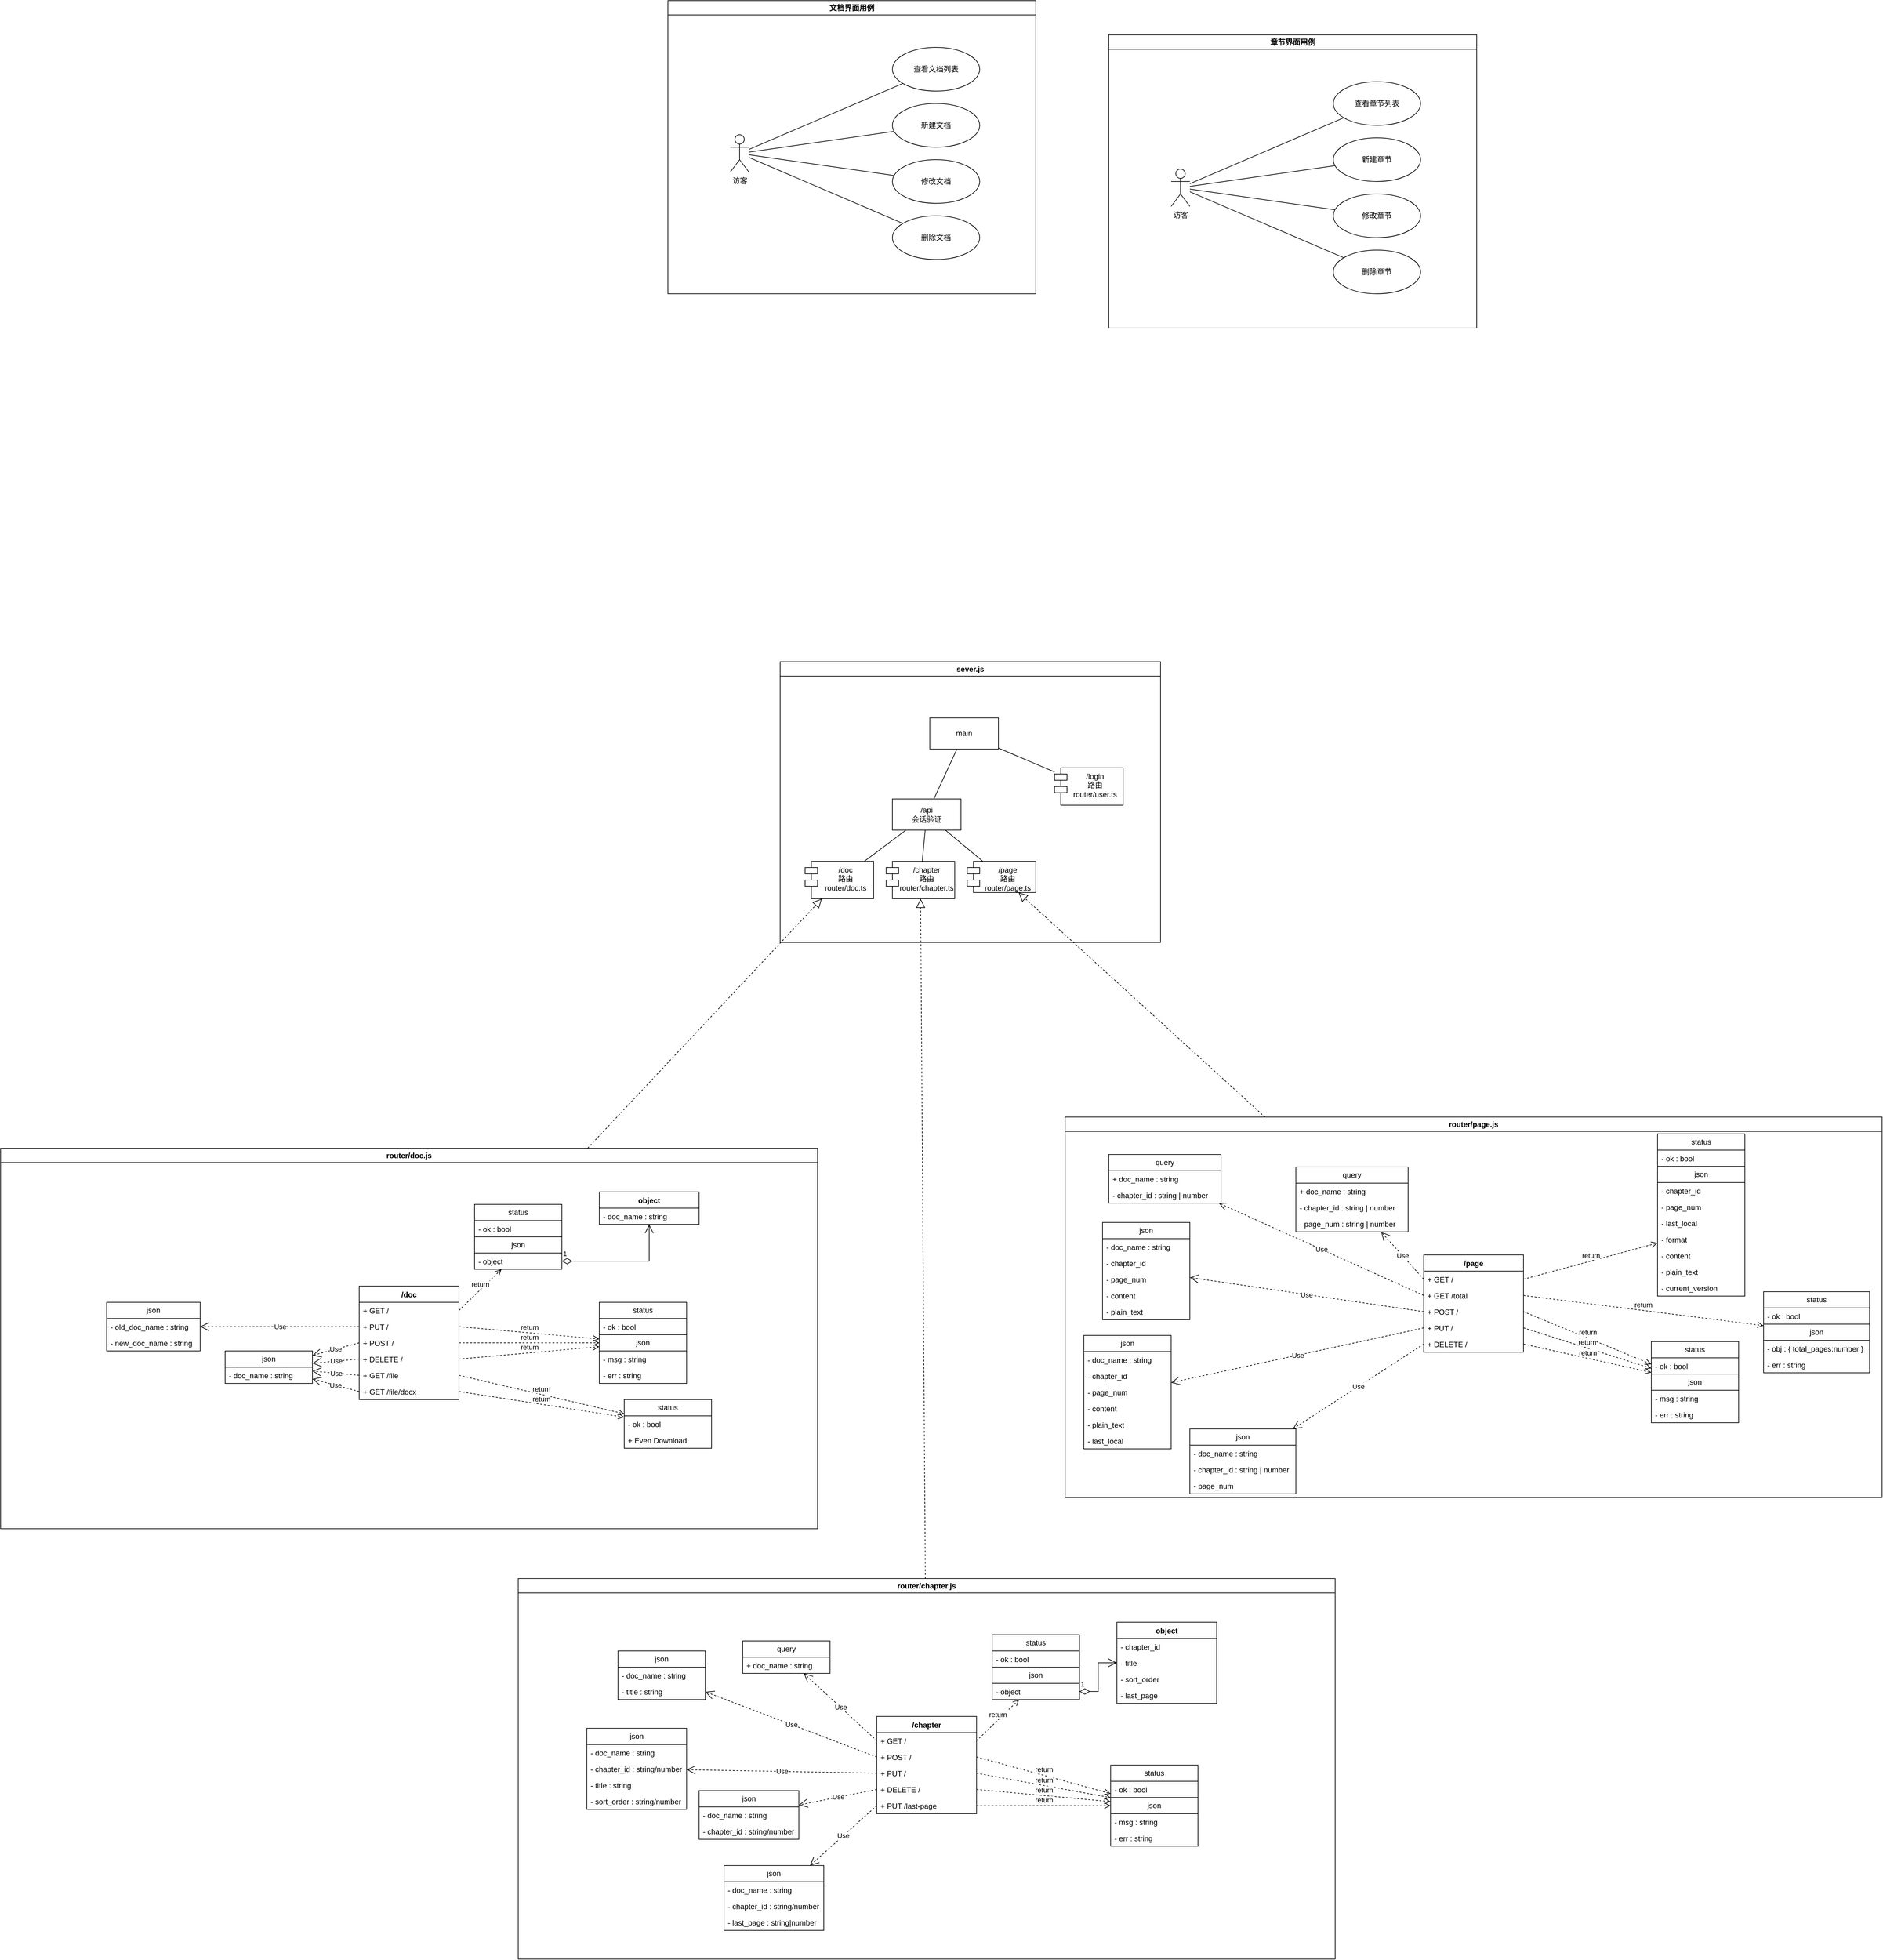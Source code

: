 <mxfile version="26.0.9">
  <diagram name="第 1 页" id="2xEnvHC6OJ4czp4v9tjE">
    <mxGraphModel dx="2969" dy="1035" grid="1" gridSize="10" guides="1" tooltips="1" connect="1" arrows="1" fold="1" page="1" pageScale="1" pageWidth="827" pageHeight="1169" math="0" shadow="0">
      <root>
        <mxCell id="0" />
        <mxCell id="1" parent="0" />
        <mxCell id="-O3e9xHYWyKH3gtKNk9v-5" value="文档界面用例" style="swimlane;whiteSpace=wrap;html=1;" vertex="1" parent="1">
          <mxGeometry x="120" y="60" width="590" height="470" as="geometry" />
        </mxCell>
        <mxCell id="-O3e9xHYWyKH3gtKNk9v-1" value="访客" style="shape=umlActor;verticalLabelPosition=bottom;verticalAlign=top;html=1;" vertex="1" parent="-O3e9xHYWyKH3gtKNk9v-5">
          <mxGeometry x="100" y="215" width="30" height="60" as="geometry" />
        </mxCell>
        <mxCell id="-O3e9xHYWyKH3gtKNk9v-2" value="新建文档" style="ellipse;whiteSpace=wrap;html=1;" vertex="1" parent="-O3e9xHYWyKH3gtKNk9v-5">
          <mxGeometry x="360" y="165" width="140" height="70" as="geometry" />
        </mxCell>
        <mxCell id="-O3e9xHYWyKH3gtKNk9v-4" value="" style="endArrow=none;html=1;rounded=0;" edge="1" parent="-O3e9xHYWyKH3gtKNk9v-5" source="-O3e9xHYWyKH3gtKNk9v-1" target="-O3e9xHYWyKH3gtKNk9v-2">
          <mxGeometry width="50" height="50" relative="1" as="geometry">
            <mxPoint x="250" y="170" as="sourcePoint" />
            <mxPoint x="440" y="310" as="targetPoint" />
          </mxGeometry>
        </mxCell>
        <mxCell id="-O3e9xHYWyKH3gtKNk9v-9" value="删除文档" style="ellipse;whiteSpace=wrap;html=1;" vertex="1" parent="-O3e9xHYWyKH3gtKNk9v-5">
          <mxGeometry x="360" y="345" width="140" height="70" as="geometry" />
        </mxCell>
        <mxCell id="-O3e9xHYWyKH3gtKNk9v-8" value="" style="endArrow=none;html=1;rounded=0;" edge="1" parent="-O3e9xHYWyKH3gtKNk9v-5" source="-O3e9xHYWyKH3gtKNk9v-1" target="-O3e9xHYWyKH3gtKNk9v-9">
          <mxGeometry width="50" height="50" relative="1" as="geometry">
            <mxPoint x="390" y="260" as="sourcePoint" />
            <mxPoint x="410" y="380" as="targetPoint" />
          </mxGeometry>
        </mxCell>
        <mxCell id="-O3e9xHYWyKH3gtKNk9v-6" value="修改文档" style="ellipse;whiteSpace=wrap;html=1;" vertex="1" parent="-O3e9xHYWyKH3gtKNk9v-5">
          <mxGeometry x="360" y="255" width="140" height="70" as="geometry" />
        </mxCell>
        <mxCell id="-O3e9xHYWyKH3gtKNk9v-7" value="" style="endArrow=none;html=1;rounded=0;" edge="1" parent="-O3e9xHYWyKH3gtKNk9v-5" source="-O3e9xHYWyKH3gtKNk9v-1" target="-O3e9xHYWyKH3gtKNk9v-6">
          <mxGeometry width="50" height="50" relative="1" as="geometry">
            <mxPoint x="390" y="260" as="sourcePoint" />
            <mxPoint x="440" y="210" as="targetPoint" />
          </mxGeometry>
        </mxCell>
        <mxCell id="-O3e9xHYWyKH3gtKNk9v-11" value="查看文档列表" style="ellipse;whiteSpace=wrap;html=1;" vertex="1" parent="-O3e9xHYWyKH3gtKNk9v-5">
          <mxGeometry x="360" y="75" width="140" height="70" as="geometry" />
        </mxCell>
        <mxCell id="-O3e9xHYWyKH3gtKNk9v-10" value="" style="endArrow=none;html=1;rounded=0;" edge="1" parent="-O3e9xHYWyKH3gtKNk9v-5" source="-O3e9xHYWyKH3gtKNk9v-1" target="-O3e9xHYWyKH3gtKNk9v-11">
          <mxGeometry width="50" height="50" relative="1" as="geometry">
            <mxPoint x="240" y="180" as="sourcePoint" />
            <mxPoint x="460" y="80" as="targetPoint" />
          </mxGeometry>
        </mxCell>
        <mxCell id="-O3e9xHYWyKH3gtKNk9v-12" value="sever.js" style="swimlane;whiteSpace=wrap;html=1;" vertex="1" parent="1">
          <mxGeometry x="300" y="1120" width="610" height="450" as="geometry" />
        </mxCell>
        <mxCell id="-O3e9xHYWyKH3gtKNk9v-13" value="main" style="html=1;whiteSpace=wrap;" vertex="1" parent="-O3e9xHYWyKH3gtKNk9v-12">
          <mxGeometry x="240" y="90" width="110" height="50" as="geometry" />
        </mxCell>
        <mxCell id="-O3e9xHYWyKH3gtKNk9v-15" value="/doc&lt;div&gt;路由&lt;/div&gt;&lt;div&gt;router/doc.ts&lt;br&gt;&lt;/div&gt;" style="shape=module;align=left;spacingLeft=20;align=center;verticalAlign=top;whiteSpace=wrap;html=1;" vertex="1" parent="-O3e9xHYWyKH3gtKNk9v-12">
          <mxGeometry x="40" y="320" width="110" height="60" as="geometry" />
        </mxCell>
        <mxCell id="-O3e9xHYWyKH3gtKNk9v-14" value="" style="endArrow=none;html=1;rounded=0;" edge="1" parent="-O3e9xHYWyKH3gtKNk9v-12" source="-O3e9xHYWyKH3gtKNk9v-289" target="-O3e9xHYWyKH3gtKNk9v-15">
          <mxGeometry width="50" height="50" relative="1" as="geometry">
            <mxPoint x="440" y="380" as="sourcePoint" />
            <mxPoint x="490" y="330" as="targetPoint" />
          </mxGeometry>
        </mxCell>
        <mxCell id="-O3e9xHYWyKH3gtKNk9v-16" value="/chapter&lt;div&gt;路由&lt;/div&gt;&lt;div&gt;router/chapter.ts&lt;br&gt;&lt;/div&gt;" style="shape=module;align=left;spacingLeft=20;align=center;verticalAlign=top;whiteSpace=wrap;html=1;" vertex="1" parent="-O3e9xHYWyKH3gtKNk9v-12">
          <mxGeometry x="170" y="320" width="110" height="60" as="geometry" />
        </mxCell>
        <mxCell id="-O3e9xHYWyKH3gtKNk9v-17" value="/page&lt;div&gt;&lt;div&gt;路由&lt;/div&gt;&lt;/div&gt;&lt;div&gt;router/page.ts&lt;br&gt;&lt;/div&gt;" style="shape=module;align=left;spacingLeft=20;align=center;verticalAlign=top;whiteSpace=wrap;html=1;" vertex="1" parent="-O3e9xHYWyKH3gtKNk9v-12">
          <mxGeometry x="300" y="320" width="110" height="50" as="geometry" />
        </mxCell>
        <mxCell id="-O3e9xHYWyKH3gtKNk9v-18" value="/login&lt;div&gt;路由&lt;/div&gt;&lt;div&gt;router/user.ts&lt;br&gt;&lt;/div&gt;" style="shape=module;align=left;spacingLeft=20;align=center;verticalAlign=top;whiteSpace=wrap;html=1;" vertex="1" parent="-O3e9xHYWyKH3gtKNk9v-12">
          <mxGeometry x="440" y="170" width="110" height="60" as="geometry" />
        </mxCell>
        <mxCell id="-O3e9xHYWyKH3gtKNk9v-19" value="" style="endArrow=none;html=1;rounded=0;" edge="1" parent="-O3e9xHYWyKH3gtKNk9v-12" source="-O3e9xHYWyKH3gtKNk9v-16" target="-O3e9xHYWyKH3gtKNk9v-289">
          <mxGeometry width="50" height="50" relative="1" as="geometry">
            <mxPoint x="440" y="300" as="sourcePoint" />
            <mxPoint x="490" y="250" as="targetPoint" />
          </mxGeometry>
        </mxCell>
        <mxCell id="-O3e9xHYWyKH3gtKNk9v-21" value="" style="endArrow=none;html=1;rounded=0;" edge="1" parent="-O3e9xHYWyKH3gtKNk9v-12" source="-O3e9xHYWyKH3gtKNk9v-17" target="-O3e9xHYWyKH3gtKNk9v-289">
          <mxGeometry width="50" height="50" relative="1" as="geometry">
            <mxPoint x="440" y="300" as="sourcePoint" />
            <mxPoint x="490" y="250" as="targetPoint" />
          </mxGeometry>
        </mxCell>
        <mxCell id="-O3e9xHYWyKH3gtKNk9v-22" value="" style="endArrow=none;html=1;rounded=0;" edge="1" parent="-O3e9xHYWyKH3gtKNk9v-12" source="-O3e9xHYWyKH3gtKNk9v-18" target="-O3e9xHYWyKH3gtKNk9v-13">
          <mxGeometry width="50" height="50" relative="1" as="geometry">
            <mxPoint x="440" y="300" as="sourcePoint" />
            <mxPoint x="490" y="250" as="targetPoint" />
          </mxGeometry>
        </mxCell>
        <mxCell id="-O3e9xHYWyKH3gtKNk9v-289" value="/api&lt;div&gt;会话验证&lt;/div&gt;" style="html=1;whiteSpace=wrap;" vertex="1" parent="-O3e9xHYWyKH3gtKNk9v-12">
          <mxGeometry x="180" y="220" width="110" height="50" as="geometry" />
        </mxCell>
        <mxCell id="-O3e9xHYWyKH3gtKNk9v-290" value="" style="endArrow=none;html=1;rounded=0;" edge="1" parent="-O3e9xHYWyKH3gtKNk9v-12" source="-O3e9xHYWyKH3gtKNk9v-289" target="-O3e9xHYWyKH3gtKNk9v-13">
          <mxGeometry width="50" height="50" relative="1" as="geometry">
            <mxPoint x="332" y="330" as="sourcePoint" />
            <mxPoint x="188" y="220" as="targetPoint" />
          </mxGeometry>
        </mxCell>
        <mxCell id="-O3e9xHYWyKH3gtKNk9v-23" value="router/doc.js" style="swimlane;whiteSpace=wrap;html=1;" vertex="1" parent="1">
          <mxGeometry x="-950" y="1900" width="1310" height="610" as="geometry" />
        </mxCell>
        <mxCell id="-O3e9xHYWyKH3gtKNk9v-24" value="/doc" style="swimlane;fontStyle=1;align=center;verticalAlign=top;childLayout=stackLayout;horizontal=1;startSize=26;horizontalStack=0;resizeParent=1;resizeParentMax=0;resizeLast=0;collapsible=1;marginBottom=0;whiteSpace=wrap;html=1;" vertex="1" parent="-O3e9xHYWyKH3gtKNk9v-23">
          <mxGeometry x="575" y="221" width="160" height="182" as="geometry" />
        </mxCell>
        <mxCell id="-O3e9xHYWyKH3gtKNk9v-25" value="+ GET /" style="text;strokeColor=none;fillColor=none;align=left;verticalAlign=top;spacingLeft=4;spacingRight=4;overflow=hidden;rotatable=0;points=[[0,0.5],[1,0.5]];portConstraint=eastwest;whiteSpace=wrap;html=1;" vertex="1" parent="-O3e9xHYWyKH3gtKNk9v-24">
          <mxGeometry y="26" width="160" height="26" as="geometry" />
        </mxCell>
        <mxCell id="-O3e9xHYWyKH3gtKNk9v-29" value="+ PUT /" style="text;strokeColor=none;fillColor=none;align=left;verticalAlign=top;spacingLeft=4;spacingRight=4;overflow=hidden;rotatable=0;points=[[0,0.5],[1,0.5]];portConstraint=eastwest;whiteSpace=wrap;html=1;" vertex="1" parent="-O3e9xHYWyKH3gtKNk9v-24">
          <mxGeometry y="52" width="160" height="26" as="geometry" />
        </mxCell>
        <mxCell id="-O3e9xHYWyKH3gtKNk9v-27" value="+ POST /" style="text;strokeColor=none;fillColor=none;align=left;verticalAlign=top;spacingLeft=4;spacingRight=4;overflow=hidden;rotatable=0;points=[[0,0.5],[1,0.5]];portConstraint=eastwest;whiteSpace=wrap;html=1;" vertex="1" parent="-O3e9xHYWyKH3gtKNk9v-24">
          <mxGeometry y="78" width="160" height="26" as="geometry" />
        </mxCell>
        <mxCell id="-O3e9xHYWyKH3gtKNk9v-31" value="+ DELETE /" style="text;strokeColor=none;fillColor=none;align=left;verticalAlign=top;spacingLeft=4;spacingRight=4;overflow=hidden;rotatable=0;points=[[0,0.5],[1,0.5]];portConstraint=eastwest;whiteSpace=wrap;html=1;" vertex="1" parent="-O3e9xHYWyKH3gtKNk9v-24">
          <mxGeometry y="104" width="160" height="26" as="geometry" />
        </mxCell>
        <mxCell id="-O3e9xHYWyKH3gtKNk9v-33" value="+ GET /file" style="text;strokeColor=none;fillColor=none;align=left;verticalAlign=top;spacingLeft=4;spacingRight=4;overflow=hidden;rotatable=0;points=[[0,0.5],[1,0.5]];portConstraint=eastwest;whiteSpace=wrap;html=1;" vertex="1" parent="-O3e9xHYWyKH3gtKNk9v-24">
          <mxGeometry y="130" width="160" height="26" as="geometry" />
        </mxCell>
        <mxCell id="-O3e9xHYWyKH3gtKNk9v-34" value="+ GET /file/docx" style="text;strokeColor=none;fillColor=none;align=left;verticalAlign=top;spacingLeft=4;spacingRight=4;overflow=hidden;rotatable=0;points=[[0,0.5],[1,0.5]];portConstraint=eastwest;whiteSpace=wrap;html=1;" vertex="1" parent="-O3e9xHYWyKH3gtKNk9v-24">
          <mxGeometry y="156" width="160" height="26" as="geometry" />
        </mxCell>
        <mxCell id="-O3e9xHYWyKH3gtKNk9v-42" value="return" style="html=1;verticalAlign=bottom;endArrow=open;dashed=1;endSize=8;curved=0;rounded=0;exitX=1;exitY=0.5;exitDx=0;exitDy=0;" edge="1" parent="-O3e9xHYWyKH3gtKNk9v-23" source="-O3e9xHYWyKH3gtKNk9v-25" target="-O3e9xHYWyKH3gtKNk9v-38">
          <mxGeometry relative="1" as="geometry">
            <mxPoint x="450" y="240" as="sourcePoint" />
            <mxPoint x="770" y="140" as="targetPoint" />
          </mxGeometry>
        </mxCell>
        <mxCell id="-O3e9xHYWyKH3gtKNk9v-52" value="object" style="swimlane;fontStyle=1;align=center;verticalAlign=top;childLayout=stackLayout;horizontal=1;startSize=26;horizontalStack=0;resizeParent=1;resizeParentMax=0;resizeLast=0;collapsible=1;marginBottom=0;whiteSpace=wrap;html=1;" vertex="1" parent="-O3e9xHYWyKH3gtKNk9v-23">
          <mxGeometry x="960" y="70" width="160" height="52" as="geometry" />
        </mxCell>
        <mxCell id="-O3e9xHYWyKH3gtKNk9v-53" value="- doc_name : string" style="text;strokeColor=none;fillColor=none;align=left;verticalAlign=top;spacingLeft=4;spacingRight=4;overflow=hidden;rotatable=0;points=[[0,0.5],[1,0.5]];portConstraint=eastwest;whiteSpace=wrap;html=1;" vertex="1" parent="-O3e9xHYWyKH3gtKNk9v-52">
          <mxGeometry y="26" width="160" height="26" as="geometry" />
        </mxCell>
        <mxCell id="-O3e9xHYWyKH3gtKNk9v-56" value="1" style="endArrow=open;html=1;endSize=12;startArrow=diamondThin;startSize=14;startFill=0;edgeStyle=orthogonalEdgeStyle;align=left;verticalAlign=bottom;rounded=0;" edge="1" parent="-O3e9xHYWyKH3gtKNk9v-23" source="-O3e9xHYWyKH3gtKNk9v-51" target="-O3e9xHYWyKH3gtKNk9v-52">
          <mxGeometry x="-1" y="3" relative="1" as="geometry">
            <mxPoint x="460" y="300" as="sourcePoint" />
            <mxPoint x="620" y="300" as="targetPoint" />
          </mxGeometry>
        </mxCell>
        <mxCell id="-O3e9xHYWyKH3gtKNk9v-58" value="json" style="swimlane;fontStyle=0;childLayout=stackLayout;horizontal=1;startSize=26;fillColor=none;horizontalStack=0;resizeParent=1;resizeParentMax=0;resizeLast=0;collapsible=1;marginBottom=0;whiteSpace=wrap;html=1;" vertex="1" parent="-O3e9xHYWyKH3gtKNk9v-23">
          <mxGeometry x="360" y="325" width="140" height="52" as="geometry" />
        </mxCell>
        <mxCell id="-O3e9xHYWyKH3gtKNk9v-61" value="- doc_name : string" style="text;strokeColor=none;fillColor=none;align=left;verticalAlign=top;spacingLeft=4;spacingRight=4;overflow=hidden;rotatable=0;points=[[0,0.5],[1,0.5]];portConstraint=eastwest;whiteSpace=wrap;html=1;" vertex="1" parent="-O3e9xHYWyKH3gtKNk9v-58">
          <mxGeometry y="26" width="140" height="26" as="geometry" />
        </mxCell>
        <mxCell id="-O3e9xHYWyKH3gtKNk9v-57" value="Use" style="endArrow=open;endSize=12;dashed=1;html=1;rounded=0;exitX=0;exitY=0.5;exitDx=0;exitDy=0;" edge="1" parent="-O3e9xHYWyKH3gtKNk9v-23" source="-O3e9xHYWyKH3gtKNk9v-27" target="-O3e9xHYWyKH3gtKNk9v-58">
          <mxGeometry width="160" relative="1" as="geometry">
            <mxPoint x="440" y="300" as="sourcePoint" />
            <mxPoint x="600" y="300" as="targetPoint" />
          </mxGeometry>
        </mxCell>
        <mxCell id="-O3e9xHYWyKH3gtKNk9v-63" value="status" style="swimlane;fontStyle=0;childLayout=stackLayout;horizontal=1;startSize=26;fillColor=none;horizontalStack=0;resizeParent=1;resizeParentMax=0;resizeLast=0;collapsible=1;marginBottom=0;whiteSpace=wrap;html=1;" vertex="1" parent="-O3e9xHYWyKH3gtKNk9v-23">
          <mxGeometry x="960" y="247" width="140" height="130" as="geometry" />
        </mxCell>
        <mxCell id="-O3e9xHYWyKH3gtKNk9v-71" value="- ok : bool" style="text;strokeColor=none;fillColor=none;align=left;verticalAlign=top;spacingLeft=4;spacingRight=4;overflow=hidden;rotatable=0;points=[[0,0.5],[1,0.5]];portConstraint=eastwest;whiteSpace=wrap;html=1;" vertex="1" parent="-O3e9xHYWyKH3gtKNk9v-63">
          <mxGeometry y="26" width="140" height="26" as="geometry" />
        </mxCell>
        <mxCell id="-O3e9xHYWyKH3gtKNk9v-67" value="json" style="swimlane;fontStyle=0;childLayout=stackLayout;horizontal=1;startSize=26;fillColor=none;horizontalStack=0;resizeParent=1;resizeParentMax=0;resizeLast=0;collapsible=1;marginBottom=0;whiteSpace=wrap;html=1;" vertex="1" parent="-O3e9xHYWyKH3gtKNk9v-63">
          <mxGeometry y="52" width="140" height="78" as="geometry" />
        </mxCell>
        <mxCell id="-O3e9xHYWyKH3gtKNk9v-144" value="- msg : string" style="text;strokeColor=none;fillColor=none;align=left;verticalAlign=top;spacingLeft=4;spacingRight=4;overflow=hidden;rotatable=0;points=[[0,0.5],[1,0.5]];portConstraint=eastwest;whiteSpace=wrap;html=1;" vertex="1" parent="-O3e9xHYWyKH3gtKNk9v-67">
          <mxGeometry y="26" width="140" height="26" as="geometry" />
        </mxCell>
        <mxCell id="-O3e9xHYWyKH3gtKNk9v-68" value="- err : string" style="text;strokeColor=none;fillColor=none;align=left;verticalAlign=top;spacingLeft=4;spacingRight=4;overflow=hidden;rotatable=0;points=[[0,0.5],[1,0.5]];portConstraint=eastwest;whiteSpace=wrap;html=1;" vertex="1" parent="-O3e9xHYWyKH3gtKNk9v-67">
          <mxGeometry y="52" width="140" height="26" as="geometry" />
        </mxCell>
        <mxCell id="-O3e9xHYWyKH3gtKNk9v-73" value="json" style="swimlane;fontStyle=0;childLayout=stackLayout;horizontal=1;startSize=26;fillColor=none;horizontalStack=0;resizeParent=1;resizeParentMax=0;resizeLast=0;collapsible=1;marginBottom=0;whiteSpace=wrap;html=1;" vertex="1" parent="-O3e9xHYWyKH3gtKNk9v-23">
          <mxGeometry x="170" y="247" width="150" height="78" as="geometry" />
        </mxCell>
        <mxCell id="-O3e9xHYWyKH3gtKNk9v-74" value="- old_doc_name : string" style="text;strokeColor=none;fillColor=none;align=left;verticalAlign=top;spacingLeft=4;spacingRight=4;overflow=hidden;rotatable=0;points=[[0,0.5],[1,0.5]];portConstraint=eastwest;whiteSpace=wrap;html=1;" vertex="1" parent="-O3e9xHYWyKH3gtKNk9v-73">
          <mxGeometry y="26" width="150" height="26" as="geometry" />
        </mxCell>
        <mxCell id="-O3e9xHYWyKH3gtKNk9v-75" value="- new_doc_name : string" style="text;strokeColor=none;fillColor=none;align=left;verticalAlign=top;spacingLeft=4;spacingRight=4;overflow=hidden;rotatable=0;points=[[0,0.5],[1,0.5]];portConstraint=eastwest;whiteSpace=wrap;html=1;" vertex="1" parent="-O3e9xHYWyKH3gtKNk9v-73">
          <mxGeometry y="52" width="150" height="26" as="geometry" />
        </mxCell>
        <mxCell id="-O3e9xHYWyKH3gtKNk9v-77" value="Use" style="endArrow=open;endSize=12;dashed=1;html=1;rounded=0;exitX=0;exitY=0.5;exitDx=0;exitDy=0;" edge="1" parent="-O3e9xHYWyKH3gtKNk9v-23" source="-O3e9xHYWyKH3gtKNk9v-29" target="-O3e9xHYWyKH3gtKNk9v-73">
          <mxGeometry width="160" relative="1" as="geometry">
            <mxPoint x="640" y="400" as="sourcePoint" />
            <mxPoint x="800" y="400" as="targetPoint" />
          </mxGeometry>
        </mxCell>
        <mxCell id="-O3e9xHYWyKH3gtKNk9v-78" value="return" style="html=1;verticalAlign=bottom;endArrow=open;dashed=1;endSize=8;curved=0;rounded=0;exitX=1;exitY=0.5;exitDx=0;exitDy=0;" edge="1" parent="-O3e9xHYWyKH3gtKNk9v-23" source="-O3e9xHYWyKH3gtKNk9v-29" target="-O3e9xHYWyKH3gtKNk9v-63">
          <mxGeometry relative="1" as="geometry">
            <mxPoint x="745" y="296" as="sourcePoint" />
            <mxPoint x="1120" y="296" as="targetPoint" />
            <Array as="points" />
          </mxGeometry>
        </mxCell>
        <mxCell id="-O3e9xHYWyKH3gtKNk9v-79" value="status" style="swimlane;fontStyle=0;childLayout=stackLayout;horizontal=1;startSize=26;fillColor=none;horizontalStack=0;resizeParent=1;resizeParentMax=0;resizeLast=0;collapsible=1;marginBottom=0;whiteSpace=wrap;html=1;" vertex="1" parent="-O3e9xHYWyKH3gtKNk9v-23">
          <mxGeometry x="760" y="90" width="140" height="104" as="geometry" />
        </mxCell>
        <mxCell id="-O3e9xHYWyKH3gtKNk9v-80" value="- ok : bool" style="text;strokeColor=none;fillColor=none;align=left;verticalAlign=top;spacingLeft=4;spacingRight=4;overflow=hidden;rotatable=0;points=[[0,0.5],[1,0.5]];portConstraint=eastwest;whiteSpace=wrap;html=1;" vertex="1" parent="-O3e9xHYWyKH3gtKNk9v-79">
          <mxGeometry y="26" width="140" height="26" as="geometry" />
        </mxCell>
        <mxCell id="-O3e9xHYWyKH3gtKNk9v-38" value="json" style="swimlane;fontStyle=0;childLayout=stackLayout;horizontal=1;startSize=26;fillColor=none;horizontalStack=0;resizeParent=1;resizeParentMax=0;resizeLast=0;collapsible=1;marginBottom=0;whiteSpace=wrap;html=1;" vertex="1" parent="-O3e9xHYWyKH3gtKNk9v-79">
          <mxGeometry y="52" width="140" height="52" as="geometry" />
        </mxCell>
        <mxCell id="-O3e9xHYWyKH3gtKNk9v-51" value="- object" style="text;strokeColor=none;fillColor=none;align=left;verticalAlign=top;spacingLeft=4;spacingRight=4;overflow=hidden;rotatable=0;points=[[0,0.5],[1,0.5]];portConstraint=eastwest;whiteSpace=wrap;html=1;" vertex="1" parent="-O3e9xHYWyKH3gtKNk9v-38">
          <mxGeometry y="26" width="140" height="26" as="geometry" />
        </mxCell>
        <mxCell id="-O3e9xHYWyKH3gtKNk9v-83" value="Use" style="endArrow=open;endSize=12;dashed=1;html=1;rounded=0;exitX=0;exitY=0.5;exitDx=0;exitDy=0;" edge="1" parent="-O3e9xHYWyKH3gtKNk9v-23" source="-O3e9xHYWyKH3gtKNk9v-31" target="-O3e9xHYWyKH3gtKNk9v-58">
          <mxGeometry width="160" relative="1" as="geometry">
            <mxPoint x="529" y="448" as="sourcePoint" />
            <mxPoint x="374" y="403" as="targetPoint" />
          </mxGeometry>
        </mxCell>
        <mxCell id="-O3e9xHYWyKH3gtKNk9v-84" value="Use" style="endArrow=open;endSize=12;dashed=1;html=1;rounded=0;exitX=0;exitY=0.5;exitDx=0;exitDy=0;" edge="1" parent="-O3e9xHYWyKH3gtKNk9v-23" source="-O3e9xHYWyKH3gtKNk9v-33" target="-O3e9xHYWyKH3gtKNk9v-58">
          <mxGeometry width="160" relative="1" as="geometry">
            <mxPoint x="515" y="445" as="sourcePoint" />
            <mxPoint x="360" y="400" as="targetPoint" />
          </mxGeometry>
        </mxCell>
        <mxCell id="-O3e9xHYWyKH3gtKNk9v-85" value="Use" style="endArrow=open;endSize=12;dashed=1;html=1;rounded=0;exitX=0;exitY=0.5;exitDx=0;exitDy=0;" edge="1" parent="-O3e9xHYWyKH3gtKNk9v-23" source="-O3e9xHYWyKH3gtKNk9v-34" target="-O3e9xHYWyKH3gtKNk9v-58">
          <mxGeometry width="160" relative="1" as="geometry">
            <mxPoint x="529" y="429" as="sourcePoint" />
            <mxPoint x="374" y="384" as="targetPoint" />
          </mxGeometry>
        </mxCell>
        <mxCell id="-O3e9xHYWyKH3gtKNk9v-86" value="return" style="html=1;verticalAlign=bottom;endArrow=open;dashed=1;endSize=8;curved=0;rounded=0;exitX=1;exitY=0.5;exitDx=0;exitDy=0;" edge="1" parent="-O3e9xHYWyKH3gtKNk9v-23" source="-O3e9xHYWyKH3gtKNk9v-31" target="-O3e9xHYWyKH3gtKNk9v-63">
          <mxGeometry relative="1" as="geometry">
            <mxPoint x="745" y="322" as="sourcePoint" />
            <mxPoint x="970" y="322" as="targetPoint" />
            <Array as="points" />
          </mxGeometry>
        </mxCell>
        <mxCell id="-O3e9xHYWyKH3gtKNk9v-87" value="return" style="html=1;verticalAlign=bottom;endArrow=open;dashed=1;endSize=8;curved=0;rounded=0;exitX=1;exitY=0.5;exitDx=0;exitDy=0;" edge="1" parent="-O3e9xHYWyKH3gtKNk9v-23" source="-O3e9xHYWyKH3gtKNk9v-33" target="-O3e9xHYWyKH3gtKNk9v-89">
          <mxGeometry relative="1" as="geometry">
            <mxPoint x="735" y="420" as="sourcePoint" />
            <mxPoint x="960" y="420" as="targetPoint" />
          </mxGeometry>
        </mxCell>
        <mxCell id="-O3e9xHYWyKH3gtKNk9v-88" value="return" style="html=1;verticalAlign=bottom;endArrow=open;dashed=1;endSize=8;curved=0;rounded=0;exitX=1;exitY=0.5;exitDx=0;exitDy=0;" edge="1" parent="-O3e9xHYWyKH3gtKNk9v-23" source="-O3e9xHYWyKH3gtKNk9v-34" target="-O3e9xHYWyKH3gtKNk9v-89">
          <mxGeometry relative="1" as="geometry">
            <mxPoint x="670" y="490" as="sourcePoint" />
            <mxPoint x="895" y="550" as="targetPoint" />
          </mxGeometry>
        </mxCell>
        <mxCell id="-O3e9xHYWyKH3gtKNk9v-89" value="status" style="swimlane;fontStyle=0;childLayout=stackLayout;horizontal=1;startSize=26;fillColor=none;horizontalStack=0;resizeParent=1;resizeParentMax=0;resizeLast=0;collapsible=1;marginBottom=0;whiteSpace=wrap;html=1;" vertex="1" parent="-O3e9xHYWyKH3gtKNk9v-23">
          <mxGeometry x="1000" y="403" width="140" height="78" as="geometry" />
        </mxCell>
        <mxCell id="-O3e9xHYWyKH3gtKNk9v-90" value="- ok : bool" style="text;strokeColor=none;fillColor=none;align=left;verticalAlign=top;spacingLeft=4;spacingRight=4;overflow=hidden;rotatable=0;points=[[0,0.5],[1,0.5]];portConstraint=eastwest;whiteSpace=wrap;html=1;" vertex="1" parent="-O3e9xHYWyKH3gtKNk9v-89">
          <mxGeometry y="26" width="140" height="26" as="geometry" />
        </mxCell>
        <mxCell id="-O3e9xHYWyKH3gtKNk9v-93" value="+ Even Download" style="text;strokeColor=none;fillColor=none;align=left;verticalAlign=top;spacingLeft=4;spacingRight=4;overflow=hidden;rotatable=0;points=[[0,0.5],[1,0.5]];portConstraint=eastwest;whiteSpace=wrap;html=1;" vertex="1" parent="-O3e9xHYWyKH3gtKNk9v-89">
          <mxGeometry y="52" width="140" height="26" as="geometry" />
        </mxCell>
        <mxCell id="-O3e9xHYWyKH3gtKNk9v-294" value="return" style="html=1;verticalAlign=bottom;endArrow=open;dashed=1;endSize=8;curved=0;rounded=0;exitX=1;exitY=0.5;exitDx=0;exitDy=0;" edge="1" parent="-O3e9xHYWyKH3gtKNk9v-23" source="-O3e9xHYWyKH3gtKNk9v-27" target="-O3e9xHYWyKH3gtKNk9v-63">
          <mxGeometry relative="1" as="geometry">
            <mxPoint x="750" y="315" as="sourcePoint" />
            <mxPoint x="1015" y="377" as="targetPoint" />
          </mxGeometry>
        </mxCell>
        <mxCell id="-O3e9xHYWyKH3gtKNk9v-94" value="router/chapter.js" style="swimlane;whiteSpace=wrap;html=1;" vertex="1" parent="1">
          <mxGeometry x="-120" y="2590" width="1310" height="610" as="geometry" />
        </mxCell>
        <mxCell id="-O3e9xHYWyKH3gtKNk9v-95" value="/chapter" style="swimlane;fontStyle=1;align=center;verticalAlign=top;childLayout=stackLayout;horizontal=1;startSize=26;horizontalStack=0;resizeParent=1;resizeParentMax=0;resizeLast=0;collapsible=1;marginBottom=0;whiteSpace=wrap;html=1;" vertex="1" parent="-O3e9xHYWyKH3gtKNk9v-94">
          <mxGeometry x="575" y="221" width="160" height="156" as="geometry" />
        </mxCell>
        <mxCell id="-O3e9xHYWyKH3gtKNk9v-96" value="+ GET /" style="text;strokeColor=none;fillColor=none;align=left;verticalAlign=top;spacingLeft=4;spacingRight=4;overflow=hidden;rotatable=0;points=[[0,0.5],[1,0.5]];portConstraint=eastwest;whiteSpace=wrap;html=1;" vertex="1" parent="-O3e9xHYWyKH3gtKNk9v-95">
          <mxGeometry y="26" width="160" height="26" as="geometry" />
        </mxCell>
        <mxCell id="-O3e9xHYWyKH3gtKNk9v-98" value="+ POST /" style="text;strokeColor=none;fillColor=none;align=left;verticalAlign=top;spacingLeft=4;spacingRight=4;overflow=hidden;rotatable=0;points=[[0,0.5],[1,0.5]];portConstraint=eastwest;whiteSpace=wrap;html=1;" vertex="1" parent="-O3e9xHYWyKH3gtKNk9v-95">
          <mxGeometry y="52" width="160" height="26" as="geometry" />
        </mxCell>
        <mxCell id="-O3e9xHYWyKH3gtKNk9v-97" value="+ PUT /" style="text;strokeColor=none;fillColor=none;align=left;verticalAlign=top;spacingLeft=4;spacingRight=4;overflow=hidden;rotatable=0;points=[[0,0.5],[1,0.5]];portConstraint=eastwest;whiteSpace=wrap;html=1;" vertex="1" parent="-O3e9xHYWyKH3gtKNk9v-95">
          <mxGeometry y="78" width="160" height="26" as="geometry" />
        </mxCell>
        <mxCell id="-O3e9xHYWyKH3gtKNk9v-99" value="+ DELETE /" style="text;strokeColor=none;fillColor=none;align=left;verticalAlign=top;spacingLeft=4;spacingRight=4;overflow=hidden;rotatable=0;points=[[0,0.5],[1,0.5]];portConstraint=eastwest;whiteSpace=wrap;html=1;" vertex="1" parent="-O3e9xHYWyKH3gtKNk9v-95">
          <mxGeometry y="104" width="160" height="26" as="geometry" />
        </mxCell>
        <mxCell id="-O3e9xHYWyKH3gtKNk9v-145" value="+ PUT /last-page" style="text;strokeColor=none;fillColor=none;align=left;verticalAlign=top;spacingLeft=4;spacingRight=4;overflow=hidden;rotatable=0;points=[[0,0.5],[1,0.5]];portConstraint=eastwest;whiteSpace=wrap;html=1;" vertex="1" parent="-O3e9xHYWyKH3gtKNk9v-95">
          <mxGeometry y="130" width="160" height="26" as="geometry" />
        </mxCell>
        <mxCell id="-O3e9xHYWyKH3gtKNk9v-102" value="return" style="html=1;verticalAlign=bottom;endArrow=open;dashed=1;endSize=8;curved=0;rounded=0;exitX=1;exitY=0.5;exitDx=0;exitDy=0;" edge="1" parent="-O3e9xHYWyKH3gtKNk9v-94" source="-O3e9xHYWyKH3gtKNk9v-96" target="-O3e9xHYWyKH3gtKNk9v-121">
          <mxGeometry relative="1" as="geometry">
            <mxPoint x="450" y="240" as="sourcePoint" />
            <mxPoint x="770" y="140" as="targetPoint" />
          </mxGeometry>
        </mxCell>
        <mxCell id="-O3e9xHYWyKH3gtKNk9v-103" value="object" style="swimlane;fontStyle=1;align=center;verticalAlign=top;childLayout=stackLayout;horizontal=1;startSize=26;horizontalStack=0;resizeParent=1;resizeParentMax=0;resizeLast=0;collapsible=1;marginBottom=0;whiteSpace=wrap;html=1;" vertex="1" parent="-O3e9xHYWyKH3gtKNk9v-94">
          <mxGeometry x="960" y="70" width="160" height="130" as="geometry" />
        </mxCell>
        <mxCell id="-O3e9xHYWyKH3gtKNk9v-104" value="- chapter_id" style="text;strokeColor=none;fillColor=none;align=left;verticalAlign=top;spacingLeft=4;spacingRight=4;overflow=hidden;rotatable=0;points=[[0,0.5],[1,0.5]];portConstraint=eastwest;whiteSpace=wrap;html=1;" vertex="1" parent="-O3e9xHYWyKH3gtKNk9v-103">
          <mxGeometry y="26" width="160" height="26" as="geometry" />
        </mxCell>
        <mxCell id="-O3e9xHYWyKH3gtKNk9v-153" value="- title" style="text;strokeColor=none;fillColor=none;align=left;verticalAlign=top;spacingLeft=4;spacingRight=4;overflow=hidden;rotatable=0;points=[[0,0.5],[1,0.5]];portConstraint=eastwest;whiteSpace=wrap;html=1;" vertex="1" parent="-O3e9xHYWyKH3gtKNk9v-103">
          <mxGeometry y="52" width="160" height="26" as="geometry" />
        </mxCell>
        <mxCell id="-O3e9xHYWyKH3gtKNk9v-154" value="- sort_order" style="text;strokeColor=none;fillColor=none;align=left;verticalAlign=top;spacingLeft=4;spacingRight=4;overflow=hidden;rotatable=0;points=[[0,0.5],[1,0.5]];portConstraint=eastwest;whiteSpace=wrap;html=1;" vertex="1" parent="-O3e9xHYWyKH3gtKNk9v-103">
          <mxGeometry y="78" width="160" height="26" as="geometry" />
        </mxCell>
        <mxCell id="-O3e9xHYWyKH3gtKNk9v-155" value="- last_page" style="text;strokeColor=none;fillColor=none;align=left;verticalAlign=top;spacingLeft=4;spacingRight=4;overflow=hidden;rotatable=0;points=[[0,0.5],[1,0.5]];portConstraint=eastwest;whiteSpace=wrap;html=1;" vertex="1" parent="-O3e9xHYWyKH3gtKNk9v-103">
          <mxGeometry y="104" width="160" height="26" as="geometry" />
        </mxCell>
        <mxCell id="-O3e9xHYWyKH3gtKNk9v-105" value="1" style="endArrow=open;html=1;endSize=12;startArrow=diamondThin;startSize=14;startFill=0;edgeStyle=orthogonalEdgeStyle;align=left;verticalAlign=bottom;rounded=0;" edge="1" parent="-O3e9xHYWyKH3gtKNk9v-94" source="-O3e9xHYWyKH3gtKNk9v-122" target="-O3e9xHYWyKH3gtKNk9v-103">
          <mxGeometry x="-1" y="3" relative="1" as="geometry">
            <mxPoint x="460" y="300" as="sourcePoint" />
            <mxPoint x="620" y="300" as="targetPoint" />
          </mxGeometry>
        </mxCell>
        <mxCell id="-O3e9xHYWyKH3gtKNk9v-106" value="json" style="swimlane;fontStyle=0;childLayout=stackLayout;horizontal=1;startSize=26;fillColor=none;horizontalStack=0;resizeParent=1;resizeParentMax=0;resizeLast=0;collapsible=1;marginBottom=0;whiteSpace=wrap;html=1;" vertex="1" parent="-O3e9xHYWyKH3gtKNk9v-94">
          <mxGeometry x="290" y="340" width="160" height="78" as="geometry" />
        </mxCell>
        <mxCell id="-O3e9xHYWyKH3gtKNk9v-107" value="- doc_name : string" style="text;strokeColor=none;fillColor=none;align=left;verticalAlign=top;spacingLeft=4;spacingRight=4;overflow=hidden;rotatable=0;points=[[0,0.5],[1,0.5]];portConstraint=eastwest;whiteSpace=wrap;html=1;" vertex="1" parent="-O3e9xHYWyKH3gtKNk9v-106">
          <mxGeometry y="26" width="160" height="26" as="geometry" />
        </mxCell>
        <mxCell id="-O3e9xHYWyKH3gtKNk9v-142" value="- chapter_id : string/number" style="text;strokeColor=none;fillColor=none;align=left;verticalAlign=top;spacingLeft=4;spacingRight=4;overflow=hidden;rotatable=0;points=[[0,0.5],[1,0.5]];portConstraint=eastwest;whiteSpace=wrap;html=1;" vertex="1" parent="-O3e9xHYWyKH3gtKNk9v-106">
          <mxGeometry y="52" width="160" height="26" as="geometry" />
        </mxCell>
        <mxCell id="-O3e9xHYWyKH3gtKNk9v-108" value="Use" style="endArrow=open;endSize=12;dashed=1;html=1;rounded=0;exitX=0;exitY=0.5;exitDx=0;exitDy=0;" edge="1" parent="-O3e9xHYWyKH3gtKNk9v-94" source="-O3e9xHYWyKH3gtKNk9v-98" target="-O3e9xHYWyKH3gtKNk9v-137">
          <mxGeometry width="160" relative="1" as="geometry">
            <mxPoint x="440" y="300" as="sourcePoint" />
            <mxPoint x="600" y="300" as="targetPoint" />
          </mxGeometry>
        </mxCell>
        <mxCell id="-O3e9xHYWyKH3gtKNk9v-109" value="status" style="swimlane;fontStyle=0;childLayout=stackLayout;horizontal=1;startSize=26;fillColor=none;horizontalStack=0;resizeParent=1;resizeParentMax=0;resizeLast=0;collapsible=1;marginBottom=0;whiteSpace=wrap;html=1;" vertex="1" parent="-O3e9xHYWyKH3gtKNk9v-94">
          <mxGeometry x="950" y="299" width="140" height="130" as="geometry" />
        </mxCell>
        <mxCell id="-O3e9xHYWyKH3gtKNk9v-110" value="- ok : bool" style="text;strokeColor=none;fillColor=none;align=left;verticalAlign=top;spacingLeft=4;spacingRight=4;overflow=hidden;rotatable=0;points=[[0,0.5],[1,0.5]];portConstraint=eastwest;whiteSpace=wrap;html=1;" vertex="1" parent="-O3e9xHYWyKH3gtKNk9v-109">
          <mxGeometry y="26" width="140" height="26" as="geometry" />
        </mxCell>
        <mxCell id="-O3e9xHYWyKH3gtKNk9v-111" value="json" style="swimlane;fontStyle=0;childLayout=stackLayout;horizontal=1;startSize=26;fillColor=none;horizontalStack=0;resizeParent=1;resizeParentMax=0;resizeLast=0;collapsible=1;marginBottom=0;whiteSpace=wrap;html=1;" vertex="1" parent="-O3e9xHYWyKH3gtKNk9v-109">
          <mxGeometry y="52" width="140" height="78" as="geometry" />
        </mxCell>
        <mxCell id="-O3e9xHYWyKH3gtKNk9v-143" value="- msg : string" style="text;strokeColor=none;fillColor=none;align=left;verticalAlign=top;spacingLeft=4;spacingRight=4;overflow=hidden;rotatable=0;points=[[0,0.5],[1,0.5]];portConstraint=eastwest;whiteSpace=wrap;html=1;" vertex="1" parent="-O3e9xHYWyKH3gtKNk9v-111">
          <mxGeometry y="26" width="140" height="26" as="geometry" />
        </mxCell>
        <mxCell id="-O3e9xHYWyKH3gtKNk9v-112" value="- err : string" style="text;strokeColor=none;fillColor=none;align=left;verticalAlign=top;spacingLeft=4;spacingRight=4;overflow=hidden;rotatable=0;points=[[0,0.5],[1,0.5]];portConstraint=eastwest;whiteSpace=wrap;html=1;" vertex="1" parent="-O3e9xHYWyKH3gtKNk9v-111">
          <mxGeometry y="52" width="140" height="26" as="geometry" />
        </mxCell>
        <mxCell id="-O3e9xHYWyKH3gtKNk9v-113" value="return" style="html=1;verticalAlign=bottom;endArrow=open;dashed=1;endSize=8;curved=0;rounded=0;exitX=1;exitY=0.5;exitDx=0;exitDy=0;" edge="1" parent="-O3e9xHYWyKH3gtKNk9v-94" source="-O3e9xHYWyKH3gtKNk9v-98" target="-O3e9xHYWyKH3gtKNk9v-109">
          <mxGeometry relative="1" as="geometry">
            <mxPoint x="900" y="390" as="sourcePoint" />
            <mxPoint x="480" y="300" as="targetPoint" />
          </mxGeometry>
        </mxCell>
        <mxCell id="-O3e9xHYWyKH3gtKNk9v-114" value="json" style="swimlane;fontStyle=0;childLayout=stackLayout;horizontal=1;startSize=26;fillColor=none;horizontalStack=0;resizeParent=1;resizeParentMax=0;resizeLast=0;collapsible=1;marginBottom=0;whiteSpace=wrap;html=1;" vertex="1" parent="-O3e9xHYWyKH3gtKNk9v-94">
          <mxGeometry x="110" y="240" width="160" height="130" as="geometry" />
        </mxCell>
        <mxCell id="-O3e9xHYWyKH3gtKNk9v-115" value="- doc_name : string" style="text;strokeColor=none;fillColor=none;align=left;verticalAlign=top;spacingLeft=4;spacingRight=4;overflow=hidden;rotatable=0;points=[[0,0.5],[1,0.5]];portConstraint=eastwest;whiteSpace=wrap;html=1;" vertex="1" parent="-O3e9xHYWyKH3gtKNk9v-114">
          <mxGeometry y="26" width="160" height="26" as="geometry" />
        </mxCell>
        <mxCell id="-O3e9xHYWyKH3gtKNk9v-116" value="- chapter_id : string/number" style="text;strokeColor=none;fillColor=none;align=left;verticalAlign=top;spacingLeft=4;spacingRight=4;overflow=hidden;rotatable=0;points=[[0,0.5],[1,0.5]];portConstraint=eastwest;whiteSpace=wrap;html=1;" vertex="1" parent="-O3e9xHYWyKH3gtKNk9v-114">
          <mxGeometry y="52" width="160" height="26" as="geometry" />
        </mxCell>
        <mxCell id="-O3e9xHYWyKH3gtKNk9v-140" value="- title : string" style="text;strokeColor=none;fillColor=none;align=left;verticalAlign=top;spacingLeft=4;spacingRight=4;overflow=hidden;rotatable=0;points=[[0,0.5],[1,0.5]];portConstraint=eastwest;whiteSpace=wrap;html=1;" vertex="1" parent="-O3e9xHYWyKH3gtKNk9v-114">
          <mxGeometry y="78" width="160" height="26" as="geometry" />
        </mxCell>
        <mxCell id="-O3e9xHYWyKH3gtKNk9v-141" value="- sort_order : string/number" style="text;strokeColor=none;fillColor=none;align=left;verticalAlign=top;spacingLeft=4;spacingRight=4;overflow=hidden;rotatable=0;points=[[0,0.5],[1,0.5]];portConstraint=eastwest;whiteSpace=wrap;html=1;" vertex="1" parent="-O3e9xHYWyKH3gtKNk9v-114">
          <mxGeometry y="104" width="160" height="26" as="geometry" />
        </mxCell>
        <mxCell id="-O3e9xHYWyKH3gtKNk9v-117" value="Use" style="endArrow=open;endSize=12;dashed=1;html=1;rounded=0;exitX=0;exitY=0.5;exitDx=0;exitDy=0;" edge="1" parent="-O3e9xHYWyKH3gtKNk9v-94" source="-O3e9xHYWyKH3gtKNk9v-97" target="-O3e9xHYWyKH3gtKNk9v-114">
          <mxGeometry width="160" relative="1" as="geometry">
            <mxPoint x="640" y="400" as="sourcePoint" />
            <mxPoint x="800" y="400" as="targetPoint" />
          </mxGeometry>
        </mxCell>
        <mxCell id="-O3e9xHYWyKH3gtKNk9v-118" value="return" style="html=1;verticalAlign=bottom;endArrow=open;dashed=1;endSize=8;curved=0;rounded=0;exitX=1;exitY=0.5;exitDx=0;exitDy=0;" edge="1" parent="-O3e9xHYWyKH3gtKNk9v-94" source="-O3e9xHYWyKH3gtKNk9v-97" target="-O3e9xHYWyKH3gtKNk9v-109">
          <mxGeometry relative="1" as="geometry">
            <mxPoint x="745" y="296" as="sourcePoint" />
            <mxPoint x="1120" y="296" as="targetPoint" />
          </mxGeometry>
        </mxCell>
        <mxCell id="-O3e9xHYWyKH3gtKNk9v-119" value="status" style="swimlane;fontStyle=0;childLayout=stackLayout;horizontal=1;startSize=26;fillColor=none;horizontalStack=0;resizeParent=1;resizeParentMax=0;resizeLast=0;collapsible=1;marginBottom=0;whiteSpace=wrap;html=1;" vertex="1" parent="-O3e9xHYWyKH3gtKNk9v-94">
          <mxGeometry x="760" y="90" width="140" height="104" as="geometry" />
        </mxCell>
        <mxCell id="-O3e9xHYWyKH3gtKNk9v-120" value="- ok : bool" style="text;strokeColor=none;fillColor=none;align=left;verticalAlign=top;spacingLeft=4;spacingRight=4;overflow=hidden;rotatable=0;points=[[0,0.5],[1,0.5]];portConstraint=eastwest;whiteSpace=wrap;html=1;" vertex="1" parent="-O3e9xHYWyKH3gtKNk9v-119">
          <mxGeometry y="26" width="140" height="26" as="geometry" />
        </mxCell>
        <mxCell id="-O3e9xHYWyKH3gtKNk9v-121" value="json" style="swimlane;fontStyle=0;childLayout=stackLayout;horizontal=1;startSize=26;fillColor=none;horizontalStack=0;resizeParent=1;resizeParentMax=0;resizeLast=0;collapsible=1;marginBottom=0;whiteSpace=wrap;html=1;" vertex="1" parent="-O3e9xHYWyKH3gtKNk9v-119">
          <mxGeometry y="52" width="140" height="52" as="geometry" />
        </mxCell>
        <mxCell id="-O3e9xHYWyKH3gtKNk9v-122" value="- object" style="text;strokeColor=none;fillColor=none;align=left;verticalAlign=top;spacingLeft=4;spacingRight=4;overflow=hidden;rotatable=0;points=[[0,0.5],[1,0.5]];portConstraint=eastwest;whiteSpace=wrap;html=1;" vertex="1" parent="-O3e9xHYWyKH3gtKNk9v-121">
          <mxGeometry y="26" width="140" height="26" as="geometry" />
        </mxCell>
        <mxCell id="-O3e9xHYWyKH3gtKNk9v-123" value="Use" style="endArrow=open;endSize=12;dashed=1;html=1;rounded=0;exitX=0;exitY=0.5;exitDx=0;exitDy=0;" edge="1" parent="-O3e9xHYWyKH3gtKNk9v-94" source="-O3e9xHYWyKH3gtKNk9v-99" target="-O3e9xHYWyKH3gtKNk9v-106">
          <mxGeometry width="160" relative="1" as="geometry">
            <mxPoint x="529" y="448" as="sourcePoint" />
            <mxPoint x="374" y="403" as="targetPoint" />
          </mxGeometry>
        </mxCell>
        <mxCell id="-O3e9xHYWyKH3gtKNk9v-126" value="return" style="html=1;verticalAlign=bottom;endArrow=open;dashed=1;endSize=8;curved=0;rounded=0;exitX=1;exitY=0.5;exitDx=0;exitDy=0;" edge="1" parent="-O3e9xHYWyKH3gtKNk9v-94" source="-O3e9xHYWyKH3gtKNk9v-99" target="-O3e9xHYWyKH3gtKNk9v-109">
          <mxGeometry relative="1" as="geometry">
            <mxPoint x="745" y="322" as="sourcePoint" />
            <mxPoint x="970" y="322" as="targetPoint" />
          </mxGeometry>
        </mxCell>
        <mxCell id="-O3e9xHYWyKH3gtKNk9v-132" value="query" style="swimlane;fontStyle=0;childLayout=stackLayout;horizontal=1;startSize=26;fillColor=none;horizontalStack=0;resizeParent=1;resizeParentMax=0;resizeLast=0;collapsible=1;marginBottom=0;whiteSpace=wrap;html=1;" vertex="1" parent="-O3e9xHYWyKH3gtKNk9v-94">
          <mxGeometry x="360" y="100" width="140" height="52" as="geometry" />
        </mxCell>
        <mxCell id="-O3e9xHYWyKH3gtKNk9v-135" value="+ doc_name : string" style="text;strokeColor=none;fillColor=none;align=left;verticalAlign=top;spacingLeft=4;spacingRight=4;overflow=hidden;rotatable=0;points=[[0,0.5],[1,0.5]];portConstraint=eastwest;whiteSpace=wrap;html=1;" vertex="1" parent="-O3e9xHYWyKH3gtKNk9v-132">
          <mxGeometry y="26" width="140" height="26" as="geometry" />
        </mxCell>
        <mxCell id="-O3e9xHYWyKH3gtKNk9v-136" value="Use" style="endArrow=open;endSize=12;dashed=1;html=1;rounded=0;exitX=0;exitY=0.5;exitDx=0;exitDy=0;" edge="1" parent="-O3e9xHYWyKH3gtKNk9v-94" source="-O3e9xHYWyKH3gtKNk9v-96" target="-O3e9xHYWyKH3gtKNk9v-132">
          <mxGeometry width="160" relative="1" as="geometry">
            <mxPoint x="557.5" y="240" as="sourcePoint" />
            <mxPoint x="302.5" y="240" as="targetPoint" />
          </mxGeometry>
        </mxCell>
        <mxCell id="-O3e9xHYWyKH3gtKNk9v-137" value="json" style="swimlane;fontStyle=0;childLayout=stackLayout;horizontal=1;startSize=26;fillColor=none;horizontalStack=0;resizeParent=1;resizeParentMax=0;resizeLast=0;collapsible=1;marginBottom=0;whiteSpace=wrap;html=1;" vertex="1" parent="-O3e9xHYWyKH3gtKNk9v-94">
          <mxGeometry x="160" y="116" width="140" height="78" as="geometry" />
        </mxCell>
        <mxCell id="-O3e9xHYWyKH3gtKNk9v-138" value="- doc_name : string" style="text;strokeColor=none;fillColor=none;align=left;verticalAlign=top;spacingLeft=4;spacingRight=4;overflow=hidden;rotatable=0;points=[[0,0.5],[1,0.5]];portConstraint=eastwest;whiteSpace=wrap;html=1;" vertex="1" parent="-O3e9xHYWyKH3gtKNk9v-137">
          <mxGeometry y="26" width="140" height="26" as="geometry" />
        </mxCell>
        <mxCell id="-O3e9xHYWyKH3gtKNk9v-139" value="- title : string" style="text;strokeColor=none;fillColor=none;align=left;verticalAlign=top;spacingLeft=4;spacingRight=4;overflow=hidden;rotatable=0;points=[[0,0.5],[1,0.5]];portConstraint=eastwest;whiteSpace=wrap;html=1;" vertex="1" parent="-O3e9xHYWyKH3gtKNk9v-137">
          <mxGeometry y="52" width="140" height="26" as="geometry" />
        </mxCell>
        <mxCell id="-O3e9xHYWyKH3gtKNk9v-147" value="json" style="swimlane;fontStyle=0;childLayout=stackLayout;horizontal=1;startSize=26;fillColor=none;horizontalStack=0;resizeParent=1;resizeParentMax=0;resizeLast=0;collapsible=1;marginBottom=0;whiteSpace=wrap;html=1;" vertex="1" parent="-O3e9xHYWyKH3gtKNk9v-94">
          <mxGeometry x="330" y="460" width="160" height="104" as="geometry" />
        </mxCell>
        <mxCell id="-O3e9xHYWyKH3gtKNk9v-148" value="- doc_name : string" style="text;strokeColor=none;fillColor=none;align=left;verticalAlign=top;spacingLeft=4;spacingRight=4;overflow=hidden;rotatable=0;points=[[0,0.5],[1,0.5]];portConstraint=eastwest;whiteSpace=wrap;html=1;" vertex="1" parent="-O3e9xHYWyKH3gtKNk9v-147">
          <mxGeometry y="26" width="160" height="26" as="geometry" />
        </mxCell>
        <mxCell id="-O3e9xHYWyKH3gtKNk9v-149" value="- chapter_id : string/number" style="text;strokeColor=none;fillColor=none;align=left;verticalAlign=top;spacingLeft=4;spacingRight=4;overflow=hidden;rotatable=0;points=[[0,0.5],[1,0.5]];portConstraint=eastwest;whiteSpace=wrap;html=1;" vertex="1" parent="-O3e9xHYWyKH3gtKNk9v-147">
          <mxGeometry y="52" width="160" height="26" as="geometry" />
        </mxCell>
        <mxCell id="-O3e9xHYWyKH3gtKNk9v-150" value="- last_page : string|number" style="text;strokeColor=none;fillColor=none;align=left;verticalAlign=top;spacingLeft=4;spacingRight=4;overflow=hidden;rotatable=0;points=[[0,0.5],[1,0.5]];portConstraint=eastwest;whiteSpace=wrap;html=1;" vertex="1" parent="-O3e9xHYWyKH3gtKNk9v-147">
          <mxGeometry y="78" width="160" height="26" as="geometry" />
        </mxCell>
        <mxCell id="-O3e9xHYWyKH3gtKNk9v-151" value="Use" style="endArrow=open;endSize=12;dashed=1;html=1;rounded=0;exitX=0;exitY=0.5;exitDx=0;exitDy=0;" edge="1" parent="-O3e9xHYWyKH3gtKNk9v-94" source="-O3e9xHYWyKH3gtKNk9v-145" target="-O3e9xHYWyKH3gtKNk9v-147">
          <mxGeometry width="160" relative="1" as="geometry">
            <mxPoint x="585" y="348" as="sourcePoint" />
            <mxPoint x="460" y="373" as="targetPoint" />
          </mxGeometry>
        </mxCell>
        <mxCell id="-O3e9xHYWyKH3gtKNk9v-152" value="return" style="html=1;verticalAlign=bottom;endArrow=open;dashed=1;endSize=8;curved=0;rounded=0;exitX=1;exitY=0.5;exitDx=0;exitDy=0;" edge="1" parent="-O3e9xHYWyKH3gtKNk9v-94" source="-O3e9xHYWyKH3gtKNk9v-145" target="-O3e9xHYWyKH3gtKNk9v-109">
          <mxGeometry relative="1" as="geometry">
            <mxPoint x="745" y="345" as="sourcePoint" />
            <mxPoint x="970" y="337" as="targetPoint" />
          </mxGeometry>
        </mxCell>
        <mxCell id="-O3e9xHYWyKH3gtKNk9v-156" value="router/page.js" style="swimlane;whiteSpace=wrap;html=1;" vertex="1" parent="1">
          <mxGeometry x="757" y="1850" width="1310" height="610" as="geometry" />
        </mxCell>
        <mxCell id="-O3e9xHYWyKH3gtKNk9v-157" value="/page" style="swimlane;fontStyle=1;align=center;verticalAlign=top;childLayout=stackLayout;horizontal=1;startSize=26;horizontalStack=0;resizeParent=1;resizeParentMax=0;resizeLast=0;collapsible=1;marginBottom=0;whiteSpace=wrap;html=1;" vertex="1" parent="-O3e9xHYWyKH3gtKNk9v-156">
          <mxGeometry x="575" y="221" width="160" height="156" as="geometry" />
        </mxCell>
        <mxCell id="-O3e9xHYWyKH3gtKNk9v-158" value="+ GET /" style="text;strokeColor=none;fillColor=none;align=left;verticalAlign=top;spacingLeft=4;spacingRight=4;overflow=hidden;rotatable=0;points=[[0,0.5],[1,0.5]];portConstraint=eastwest;whiteSpace=wrap;html=1;" vertex="1" parent="-O3e9xHYWyKH3gtKNk9v-157">
          <mxGeometry y="26" width="160" height="26" as="geometry" />
        </mxCell>
        <mxCell id="-O3e9xHYWyKH3gtKNk9v-215" value="+ GET /total" style="text;strokeColor=none;fillColor=none;align=left;verticalAlign=top;spacingLeft=4;spacingRight=4;overflow=hidden;rotatable=0;points=[[0,0.5],[1,0.5]];portConstraint=eastwest;whiteSpace=wrap;html=1;" vertex="1" parent="-O3e9xHYWyKH3gtKNk9v-157">
          <mxGeometry y="52" width="160" height="26" as="geometry" />
        </mxCell>
        <mxCell id="-O3e9xHYWyKH3gtKNk9v-159" value="+ POST /" style="text;strokeColor=none;fillColor=none;align=left;verticalAlign=top;spacingLeft=4;spacingRight=4;overflow=hidden;rotatable=0;points=[[0,0.5],[1,0.5]];portConstraint=eastwest;whiteSpace=wrap;html=1;" vertex="1" parent="-O3e9xHYWyKH3gtKNk9v-157">
          <mxGeometry y="78" width="160" height="26" as="geometry" />
        </mxCell>
        <mxCell id="-O3e9xHYWyKH3gtKNk9v-160" value="+ PUT /" style="text;strokeColor=none;fillColor=none;align=left;verticalAlign=top;spacingLeft=4;spacingRight=4;overflow=hidden;rotatable=0;points=[[0,0.5],[1,0.5]];portConstraint=eastwest;whiteSpace=wrap;html=1;" vertex="1" parent="-O3e9xHYWyKH3gtKNk9v-157">
          <mxGeometry y="104" width="160" height="26" as="geometry" />
        </mxCell>
        <mxCell id="-O3e9xHYWyKH3gtKNk9v-161" value="+ DELETE /" style="text;strokeColor=none;fillColor=none;align=left;verticalAlign=top;spacingLeft=4;spacingRight=4;overflow=hidden;rotatable=0;points=[[0,0.5],[1,0.5]];portConstraint=eastwest;whiteSpace=wrap;html=1;" vertex="1" parent="-O3e9xHYWyKH3gtKNk9v-157">
          <mxGeometry y="130" width="160" height="26" as="geometry" />
        </mxCell>
        <mxCell id="-O3e9xHYWyKH3gtKNk9v-163" value="return" style="html=1;verticalAlign=bottom;endArrow=open;dashed=1;endSize=8;curved=0;rounded=0;exitX=1;exitY=0.5;exitDx=0;exitDy=0;" edge="1" parent="-O3e9xHYWyKH3gtKNk9v-156" source="-O3e9xHYWyKH3gtKNk9v-158" target="-O3e9xHYWyKH3gtKNk9v-189">
          <mxGeometry relative="1" as="geometry">
            <mxPoint x="450" y="240" as="sourcePoint" />
            <mxPoint x="770" y="140" as="targetPoint" />
          </mxGeometry>
        </mxCell>
        <mxCell id="-O3e9xHYWyKH3gtKNk9v-170" value="json" style="swimlane;fontStyle=0;childLayout=stackLayout;horizontal=1;startSize=26;fillColor=none;horizontalStack=0;resizeParent=1;resizeParentMax=0;resizeLast=0;collapsible=1;marginBottom=0;whiteSpace=wrap;html=1;" vertex="1" parent="-O3e9xHYWyKH3gtKNk9v-156">
          <mxGeometry x="200" y="500" width="170" height="104" as="geometry" />
        </mxCell>
        <mxCell id="-O3e9xHYWyKH3gtKNk9v-171" value="- doc_name : string" style="text;strokeColor=none;fillColor=none;align=left;verticalAlign=top;spacingLeft=4;spacingRight=4;overflow=hidden;rotatable=0;points=[[0,0.5],[1,0.5]];portConstraint=eastwest;whiteSpace=wrap;html=1;" vertex="1" parent="-O3e9xHYWyKH3gtKNk9v-170">
          <mxGeometry y="26" width="170" height="26" as="geometry" />
        </mxCell>
        <mxCell id="-O3e9xHYWyKH3gtKNk9v-172" value="- chapter_id : string | number" style="text;strokeColor=none;fillColor=none;align=left;verticalAlign=top;spacingLeft=4;spacingRight=4;overflow=hidden;rotatable=0;points=[[0,0.5],[1,0.5]];portConstraint=eastwest;whiteSpace=wrap;html=1;" vertex="1" parent="-O3e9xHYWyKH3gtKNk9v-170">
          <mxGeometry y="52" width="170" height="26" as="geometry" />
        </mxCell>
        <mxCell id="-O3e9xHYWyKH3gtKNk9v-245" value="- page_num" style="text;strokeColor=none;fillColor=none;align=left;verticalAlign=top;spacingLeft=4;spacingRight=4;overflow=hidden;rotatable=0;points=[[0,0.5],[1,0.5]];portConstraint=eastwest;whiteSpace=wrap;html=1;" vertex="1" parent="-O3e9xHYWyKH3gtKNk9v-170">
          <mxGeometry y="78" width="170" height="26" as="geometry" />
        </mxCell>
        <mxCell id="-O3e9xHYWyKH3gtKNk9v-173" value="Use" style="endArrow=open;endSize=12;dashed=1;html=1;rounded=0;exitX=0;exitY=0.5;exitDx=0;exitDy=0;" edge="1" parent="-O3e9xHYWyKH3gtKNk9v-156" source="-O3e9xHYWyKH3gtKNk9v-159" target="-O3e9xHYWyKH3gtKNk9v-196">
          <mxGeometry width="160" relative="1" as="geometry">
            <mxPoint x="440" y="300" as="sourcePoint" />
            <mxPoint x="600" y="300" as="targetPoint" />
          </mxGeometry>
        </mxCell>
        <mxCell id="-O3e9xHYWyKH3gtKNk9v-174" value="status" style="swimlane;fontStyle=0;childLayout=stackLayout;horizontal=1;startSize=26;fillColor=none;horizontalStack=0;resizeParent=1;resizeParentMax=0;resizeLast=0;collapsible=1;marginBottom=0;whiteSpace=wrap;html=1;" vertex="1" parent="-O3e9xHYWyKH3gtKNk9v-156">
          <mxGeometry x="940" y="360" width="140" height="130" as="geometry" />
        </mxCell>
        <mxCell id="-O3e9xHYWyKH3gtKNk9v-175" value="- ok : bool" style="text;strokeColor=none;fillColor=none;align=left;verticalAlign=top;spacingLeft=4;spacingRight=4;overflow=hidden;rotatable=0;points=[[0,0.5],[1,0.5]];portConstraint=eastwest;whiteSpace=wrap;html=1;" vertex="1" parent="-O3e9xHYWyKH3gtKNk9v-174">
          <mxGeometry y="26" width="140" height="26" as="geometry" />
        </mxCell>
        <mxCell id="-O3e9xHYWyKH3gtKNk9v-176" value="json" style="swimlane;fontStyle=0;childLayout=stackLayout;horizontal=1;startSize=26;fillColor=none;horizontalStack=0;resizeParent=1;resizeParentMax=0;resizeLast=0;collapsible=1;marginBottom=0;whiteSpace=wrap;html=1;" vertex="1" parent="-O3e9xHYWyKH3gtKNk9v-174">
          <mxGeometry y="52" width="140" height="78" as="geometry" />
        </mxCell>
        <mxCell id="-O3e9xHYWyKH3gtKNk9v-177" value="- msg : string" style="text;strokeColor=none;fillColor=none;align=left;verticalAlign=top;spacingLeft=4;spacingRight=4;overflow=hidden;rotatable=0;points=[[0,0.5],[1,0.5]];portConstraint=eastwest;whiteSpace=wrap;html=1;" vertex="1" parent="-O3e9xHYWyKH3gtKNk9v-176">
          <mxGeometry y="26" width="140" height="26" as="geometry" />
        </mxCell>
        <mxCell id="-O3e9xHYWyKH3gtKNk9v-178" value="- err : string" style="text;strokeColor=none;fillColor=none;align=left;verticalAlign=top;spacingLeft=4;spacingRight=4;overflow=hidden;rotatable=0;points=[[0,0.5],[1,0.5]];portConstraint=eastwest;whiteSpace=wrap;html=1;" vertex="1" parent="-O3e9xHYWyKH3gtKNk9v-176">
          <mxGeometry y="52" width="140" height="26" as="geometry" />
        </mxCell>
        <mxCell id="-O3e9xHYWyKH3gtKNk9v-179" value="return" style="html=1;verticalAlign=bottom;endArrow=open;dashed=1;endSize=8;curved=0;rounded=0;exitX=1;exitY=0.5;exitDx=0;exitDy=0;" edge="1" parent="-O3e9xHYWyKH3gtKNk9v-156" source="-O3e9xHYWyKH3gtKNk9v-159" target="-O3e9xHYWyKH3gtKNk9v-174">
          <mxGeometry relative="1" as="geometry">
            <mxPoint x="900" y="390" as="sourcePoint" />
            <mxPoint x="480" y="300" as="targetPoint" />
          </mxGeometry>
        </mxCell>
        <mxCell id="-O3e9xHYWyKH3gtKNk9v-185" value="Use" style="endArrow=open;endSize=12;dashed=1;html=1;rounded=0;exitX=0;exitY=0.5;exitDx=0;exitDy=0;" edge="1" parent="-O3e9xHYWyKH3gtKNk9v-156" source="-O3e9xHYWyKH3gtKNk9v-160" target="-O3e9xHYWyKH3gtKNk9v-238">
          <mxGeometry width="160" relative="1" as="geometry">
            <mxPoint x="640" y="400" as="sourcePoint" />
            <mxPoint x="200" y="425.228" as="targetPoint" />
          </mxGeometry>
        </mxCell>
        <mxCell id="-O3e9xHYWyKH3gtKNk9v-186" value="return" style="html=1;verticalAlign=bottom;endArrow=open;dashed=1;endSize=8;curved=0;rounded=0;exitX=1;exitY=0.5;exitDx=0;exitDy=0;" edge="1" parent="-O3e9xHYWyKH3gtKNk9v-156" source="-O3e9xHYWyKH3gtKNk9v-160" target="-O3e9xHYWyKH3gtKNk9v-174">
          <mxGeometry relative="1" as="geometry">
            <mxPoint x="745" y="296" as="sourcePoint" />
            <mxPoint x="1120" y="296" as="targetPoint" />
          </mxGeometry>
        </mxCell>
        <mxCell id="-O3e9xHYWyKH3gtKNk9v-187" value="status" style="swimlane;fontStyle=0;childLayout=stackLayout;horizontal=1;startSize=26;fillColor=none;horizontalStack=0;resizeParent=1;resizeParentMax=0;resizeLast=0;collapsible=1;marginBottom=0;whiteSpace=wrap;html=1;" vertex="1" parent="-O3e9xHYWyKH3gtKNk9v-156">
          <mxGeometry x="950" y="27" width="140" height="260" as="geometry" />
        </mxCell>
        <mxCell id="-O3e9xHYWyKH3gtKNk9v-188" value="- ok : bool" style="text;strokeColor=none;fillColor=none;align=left;verticalAlign=top;spacingLeft=4;spacingRight=4;overflow=hidden;rotatable=0;points=[[0,0.5],[1,0.5]];portConstraint=eastwest;whiteSpace=wrap;html=1;" vertex="1" parent="-O3e9xHYWyKH3gtKNk9v-187">
          <mxGeometry y="26" width="140" height="26" as="geometry" />
        </mxCell>
        <mxCell id="-O3e9xHYWyKH3gtKNk9v-189" value="json" style="swimlane;fontStyle=0;childLayout=stackLayout;horizontal=1;startSize=26;fillColor=none;horizontalStack=0;resizeParent=1;resizeParentMax=0;resizeLast=0;collapsible=1;marginBottom=0;whiteSpace=wrap;html=1;" vertex="1" parent="-O3e9xHYWyKH3gtKNk9v-187">
          <mxGeometry y="52" width="140" height="208" as="geometry" />
        </mxCell>
        <mxCell id="-O3e9xHYWyKH3gtKNk9v-190" value="- chapter_id" style="text;strokeColor=none;fillColor=none;align=left;verticalAlign=top;spacingLeft=4;spacingRight=4;overflow=hidden;rotatable=0;points=[[0,0.5],[1,0.5]];portConstraint=eastwest;whiteSpace=wrap;html=1;" vertex="1" parent="-O3e9xHYWyKH3gtKNk9v-189">
          <mxGeometry y="26" width="140" height="26" as="geometry" />
        </mxCell>
        <mxCell id="-O3e9xHYWyKH3gtKNk9v-207" value="- page_num" style="text;strokeColor=none;fillColor=none;align=left;verticalAlign=top;spacingLeft=4;spacingRight=4;overflow=hidden;rotatable=0;points=[[0,0.5],[1,0.5]];portConstraint=eastwest;whiteSpace=wrap;html=1;" vertex="1" parent="-O3e9xHYWyKH3gtKNk9v-189">
          <mxGeometry y="52" width="140" height="26" as="geometry" />
        </mxCell>
        <mxCell id="-O3e9xHYWyKH3gtKNk9v-208" value="- last_local" style="text;strokeColor=none;fillColor=none;align=left;verticalAlign=top;spacingLeft=4;spacingRight=4;overflow=hidden;rotatable=0;points=[[0,0.5],[1,0.5]];portConstraint=eastwest;whiteSpace=wrap;html=1;" vertex="1" parent="-O3e9xHYWyKH3gtKNk9v-189">
          <mxGeometry y="78" width="140" height="26" as="geometry" />
        </mxCell>
        <mxCell id="-O3e9xHYWyKH3gtKNk9v-209" value="- format" style="text;strokeColor=none;fillColor=none;align=left;verticalAlign=top;spacingLeft=4;spacingRight=4;overflow=hidden;rotatable=0;points=[[0,0.5],[1,0.5]];portConstraint=eastwest;whiteSpace=wrap;html=1;" vertex="1" parent="-O3e9xHYWyKH3gtKNk9v-189">
          <mxGeometry y="104" width="140" height="26" as="geometry" />
        </mxCell>
        <mxCell id="-O3e9xHYWyKH3gtKNk9v-210" value="- content" style="text;strokeColor=none;fillColor=none;align=left;verticalAlign=top;spacingLeft=4;spacingRight=4;overflow=hidden;rotatable=0;points=[[0,0.5],[1,0.5]];portConstraint=eastwest;whiteSpace=wrap;html=1;" vertex="1" parent="-O3e9xHYWyKH3gtKNk9v-189">
          <mxGeometry y="130" width="140" height="26" as="geometry" />
        </mxCell>
        <mxCell id="-O3e9xHYWyKH3gtKNk9v-211" value="- plain_text" style="text;strokeColor=none;fillColor=none;align=left;verticalAlign=top;spacingLeft=4;spacingRight=4;overflow=hidden;rotatable=0;points=[[0,0.5],[1,0.5]];portConstraint=eastwest;whiteSpace=wrap;html=1;" vertex="1" parent="-O3e9xHYWyKH3gtKNk9v-189">
          <mxGeometry y="156" width="140" height="26" as="geometry" />
        </mxCell>
        <mxCell id="-O3e9xHYWyKH3gtKNk9v-212" value="- current_version" style="text;strokeColor=none;fillColor=none;align=left;verticalAlign=top;spacingLeft=4;spacingRight=4;overflow=hidden;rotatable=0;points=[[0,0.5],[1,0.5]];portConstraint=eastwest;whiteSpace=wrap;html=1;" vertex="1" parent="-O3e9xHYWyKH3gtKNk9v-189">
          <mxGeometry y="182" width="140" height="26" as="geometry" />
        </mxCell>
        <mxCell id="-O3e9xHYWyKH3gtKNk9v-191" value="Use" style="endArrow=open;endSize=12;dashed=1;html=1;rounded=0;exitX=0;exitY=0.5;exitDx=0;exitDy=0;" edge="1" parent="-O3e9xHYWyKH3gtKNk9v-156" source="-O3e9xHYWyKH3gtKNk9v-161" target="-O3e9xHYWyKH3gtKNk9v-170">
          <mxGeometry width="160" relative="1" as="geometry">
            <mxPoint x="529" y="448" as="sourcePoint" />
            <mxPoint x="374" y="403" as="targetPoint" />
          </mxGeometry>
        </mxCell>
        <mxCell id="-O3e9xHYWyKH3gtKNk9v-192" value="return" style="html=1;verticalAlign=bottom;endArrow=open;dashed=1;endSize=8;curved=0;rounded=0;exitX=1;exitY=0.5;exitDx=0;exitDy=0;" edge="1" parent="-O3e9xHYWyKH3gtKNk9v-156" source="-O3e9xHYWyKH3gtKNk9v-161" target="-O3e9xHYWyKH3gtKNk9v-174">
          <mxGeometry relative="1" as="geometry">
            <mxPoint x="745" y="322" as="sourcePoint" />
            <mxPoint x="970" y="322" as="targetPoint" />
          </mxGeometry>
        </mxCell>
        <mxCell id="-O3e9xHYWyKH3gtKNk9v-193" value="query" style="swimlane;fontStyle=0;childLayout=stackLayout;horizontal=1;startSize=26;fillColor=none;horizontalStack=0;resizeParent=1;resizeParentMax=0;resizeLast=0;collapsible=1;marginBottom=0;whiteSpace=wrap;html=1;" vertex="1" parent="-O3e9xHYWyKH3gtKNk9v-156">
          <mxGeometry x="370" y="80" width="180" height="104" as="geometry" />
        </mxCell>
        <mxCell id="-O3e9xHYWyKH3gtKNk9v-194" value="+ doc_name : string" style="text;strokeColor=none;fillColor=none;align=left;verticalAlign=top;spacingLeft=4;spacingRight=4;overflow=hidden;rotatable=0;points=[[0,0.5],[1,0.5]];portConstraint=eastwest;whiteSpace=wrap;html=1;" vertex="1" parent="-O3e9xHYWyKH3gtKNk9v-193">
          <mxGeometry y="26" width="180" height="26" as="geometry" />
        </mxCell>
        <mxCell id="-O3e9xHYWyKH3gtKNk9v-213" value="- chapter_id : string | number" style="text;strokeColor=none;fillColor=none;align=left;verticalAlign=top;spacingLeft=4;spacingRight=4;overflow=hidden;rotatable=0;points=[[0,0.5],[1,0.5]];portConstraint=eastwest;whiteSpace=wrap;html=1;" vertex="1" parent="-O3e9xHYWyKH3gtKNk9v-193">
          <mxGeometry y="52" width="180" height="26" as="geometry" />
        </mxCell>
        <mxCell id="-O3e9xHYWyKH3gtKNk9v-214" value="- page_num : string | number" style="text;strokeColor=none;fillColor=none;align=left;verticalAlign=top;spacingLeft=4;spacingRight=4;overflow=hidden;rotatable=0;points=[[0,0.5],[1,0.5]];portConstraint=eastwest;whiteSpace=wrap;html=1;" vertex="1" parent="-O3e9xHYWyKH3gtKNk9v-193">
          <mxGeometry y="78" width="180" height="26" as="geometry" />
        </mxCell>
        <mxCell id="-O3e9xHYWyKH3gtKNk9v-195" value="Use" style="endArrow=open;endSize=12;dashed=1;html=1;rounded=0;exitX=0;exitY=0.5;exitDx=0;exitDy=0;" edge="1" parent="-O3e9xHYWyKH3gtKNk9v-156" source="-O3e9xHYWyKH3gtKNk9v-158" target="-O3e9xHYWyKH3gtKNk9v-193">
          <mxGeometry width="160" relative="1" as="geometry">
            <mxPoint x="557.5" y="240" as="sourcePoint" />
            <mxPoint x="302.5" y="240" as="targetPoint" />
          </mxGeometry>
        </mxCell>
        <mxCell id="-O3e9xHYWyKH3gtKNk9v-196" value="json" style="swimlane;fontStyle=0;childLayout=stackLayout;horizontal=1;startSize=26;fillColor=none;horizontalStack=0;resizeParent=1;resizeParentMax=0;resizeLast=0;collapsible=1;marginBottom=0;whiteSpace=wrap;html=1;" vertex="1" parent="-O3e9xHYWyKH3gtKNk9v-156">
          <mxGeometry x="60" y="169" width="140" height="156" as="geometry" />
        </mxCell>
        <mxCell id="-O3e9xHYWyKH3gtKNk9v-197" value="- doc_name : string" style="text;strokeColor=none;fillColor=none;align=left;verticalAlign=top;spacingLeft=4;spacingRight=4;overflow=hidden;rotatable=0;points=[[0,0.5],[1,0.5]];portConstraint=eastwest;whiteSpace=wrap;html=1;" vertex="1" parent="-O3e9xHYWyKH3gtKNk9v-196">
          <mxGeometry y="26" width="140" height="26" as="geometry" />
        </mxCell>
        <mxCell id="-O3e9xHYWyKH3gtKNk9v-198" value="- chapter_id" style="text;strokeColor=none;fillColor=none;align=left;verticalAlign=top;spacingLeft=4;spacingRight=4;overflow=hidden;rotatable=0;points=[[0,0.5],[1,0.5]];portConstraint=eastwest;whiteSpace=wrap;html=1;" vertex="1" parent="-O3e9xHYWyKH3gtKNk9v-196">
          <mxGeometry y="52" width="140" height="26" as="geometry" />
        </mxCell>
        <mxCell id="-O3e9xHYWyKH3gtKNk9v-235" value="- page_num" style="text;strokeColor=none;fillColor=none;align=left;verticalAlign=top;spacingLeft=4;spacingRight=4;overflow=hidden;rotatable=0;points=[[0,0.5],[1,0.5]];portConstraint=eastwest;whiteSpace=wrap;html=1;" vertex="1" parent="-O3e9xHYWyKH3gtKNk9v-196">
          <mxGeometry y="78" width="140" height="26" as="geometry" />
        </mxCell>
        <mxCell id="-O3e9xHYWyKH3gtKNk9v-236" value="- content" style="text;strokeColor=none;fillColor=none;align=left;verticalAlign=top;spacingLeft=4;spacingRight=4;overflow=hidden;rotatable=0;points=[[0,0.5],[1,0.5]];portConstraint=eastwest;whiteSpace=wrap;html=1;" vertex="1" parent="-O3e9xHYWyKH3gtKNk9v-196">
          <mxGeometry y="104" width="140" height="26" as="geometry" />
        </mxCell>
        <mxCell id="-O3e9xHYWyKH3gtKNk9v-237" value="- plain_text" style="text;strokeColor=none;fillColor=none;align=left;verticalAlign=top;spacingLeft=4;spacingRight=4;overflow=hidden;rotatable=0;points=[[0,0.5],[1,0.5]];portConstraint=eastwest;whiteSpace=wrap;html=1;" vertex="1" parent="-O3e9xHYWyKH3gtKNk9v-196">
          <mxGeometry y="130" width="140" height="26" as="geometry" />
        </mxCell>
        <mxCell id="-O3e9xHYWyKH3gtKNk9v-229" value="status" style="swimlane;fontStyle=0;childLayout=stackLayout;horizontal=1;startSize=26;fillColor=none;horizontalStack=0;resizeParent=1;resizeParentMax=0;resizeLast=0;collapsible=1;marginBottom=0;whiteSpace=wrap;html=1;" vertex="1" parent="-O3e9xHYWyKH3gtKNk9v-156">
          <mxGeometry x="1120" y="280" width="170" height="130" as="geometry" />
        </mxCell>
        <mxCell id="-O3e9xHYWyKH3gtKNk9v-230" value="- ok : bool" style="text;strokeColor=none;fillColor=none;align=left;verticalAlign=top;spacingLeft=4;spacingRight=4;overflow=hidden;rotatable=0;points=[[0,0.5],[1,0.5]];portConstraint=eastwest;whiteSpace=wrap;html=1;" vertex="1" parent="-O3e9xHYWyKH3gtKNk9v-229">
          <mxGeometry y="26" width="170" height="26" as="geometry" />
        </mxCell>
        <mxCell id="-O3e9xHYWyKH3gtKNk9v-231" value="json" style="swimlane;fontStyle=0;childLayout=stackLayout;horizontal=1;startSize=26;fillColor=none;horizontalStack=0;resizeParent=1;resizeParentMax=0;resizeLast=0;collapsible=1;marginBottom=0;whiteSpace=wrap;html=1;" vertex="1" parent="-O3e9xHYWyKH3gtKNk9v-229">
          <mxGeometry y="52" width="170" height="78" as="geometry" />
        </mxCell>
        <mxCell id="-O3e9xHYWyKH3gtKNk9v-232" value="- obj : { total_pages:number }" style="text;strokeColor=none;fillColor=none;align=left;verticalAlign=top;spacingLeft=4;spacingRight=4;overflow=hidden;rotatable=0;points=[[0,0.5],[1,0.5]];portConstraint=eastwest;whiteSpace=wrap;html=1;" vertex="1" parent="-O3e9xHYWyKH3gtKNk9v-231">
          <mxGeometry y="26" width="170" height="26" as="geometry" />
        </mxCell>
        <mxCell id="-O3e9xHYWyKH3gtKNk9v-233" value="- err : string" style="text;strokeColor=none;fillColor=none;align=left;verticalAlign=top;spacingLeft=4;spacingRight=4;overflow=hidden;rotatable=0;points=[[0,0.5],[1,0.5]];portConstraint=eastwest;whiteSpace=wrap;html=1;" vertex="1" parent="-O3e9xHYWyKH3gtKNk9v-231">
          <mxGeometry y="52" width="170" height="26" as="geometry" />
        </mxCell>
        <mxCell id="-O3e9xHYWyKH3gtKNk9v-234" value="return" style="html=1;verticalAlign=bottom;endArrow=open;dashed=1;endSize=8;curved=0;rounded=0;exitX=1;exitY=0.5;exitDx=0;exitDy=0;" edge="1" parent="-O3e9xHYWyKH3gtKNk9v-156" source="-O3e9xHYWyKH3gtKNk9v-215" target="-O3e9xHYWyKH3gtKNk9v-229">
          <mxGeometry relative="1" as="geometry">
            <mxPoint x="550" y="877" as="sourcePoint" />
            <mxPoint x="745" y="880" as="targetPoint" />
          </mxGeometry>
        </mxCell>
        <mxCell id="-O3e9xHYWyKH3gtKNk9v-225" value="query" style="swimlane;fontStyle=0;childLayout=stackLayout;horizontal=1;startSize=26;fillColor=none;horizontalStack=0;resizeParent=1;resizeParentMax=0;resizeLast=0;collapsible=1;marginBottom=0;whiteSpace=wrap;html=1;" vertex="1" parent="-O3e9xHYWyKH3gtKNk9v-156">
          <mxGeometry x="70" y="60" width="180" height="78" as="geometry" />
        </mxCell>
        <mxCell id="-O3e9xHYWyKH3gtKNk9v-226" value="+ doc_name : string" style="text;strokeColor=none;fillColor=none;align=left;verticalAlign=top;spacingLeft=4;spacingRight=4;overflow=hidden;rotatable=0;points=[[0,0.5],[1,0.5]];portConstraint=eastwest;whiteSpace=wrap;html=1;" vertex="1" parent="-O3e9xHYWyKH3gtKNk9v-225">
          <mxGeometry y="26" width="180" height="26" as="geometry" />
        </mxCell>
        <mxCell id="-O3e9xHYWyKH3gtKNk9v-227" value="- chapter_id : string | number" style="text;strokeColor=none;fillColor=none;align=left;verticalAlign=top;spacingLeft=4;spacingRight=4;overflow=hidden;rotatable=0;points=[[0,0.5],[1,0.5]];portConstraint=eastwest;whiteSpace=wrap;html=1;" vertex="1" parent="-O3e9xHYWyKH3gtKNk9v-225">
          <mxGeometry y="52" width="180" height="26" as="geometry" />
        </mxCell>
        <mxCell id="-O3e9xHYWyKH3gtKNk9v-224" value="Use" style="endArrow=open;endSize=12;dashed=1;html=1;rounded=0;exitX=0;exitY=0.5;exitDx=0;exitDy=0;" edge="1" parent="-O3e9xHYWyKH3gtKNk9v-156" source="-O3e9xHYWyKH3gtKNk9v-215" target="-O3e9xHYWyKH3gtKNk9v-225">
          <mxGeometry width="160" relative="1" as="geometry">
            <mxPoint x="360" y="794" as="sourcePoint" />
            <mxPoint x="520" y="794" as="targetPoint" />
          </mxGeometry>
        </mxCell>
        <mxCell id="-O3e9xHYWyKH3gtKNk9v-238" value="json" style="swimlane;fontStyle=0;childLayout=stackLayout;horizontal=1;startSize=26;fillColor=none;horizontalStack=0;resizeParent=1;resizeParentMax=0;resizeLast=0;collapsible=1;marginBottom=0;whiteSpace=wrap;html=1;" vertex="1" parent="-O3e9xHYWyKH3gtKNk9v-156">
          <mxGeometry x="30" y="350" width="140" height="182" as="geometry" />
        </mxCell>
        <mxCell id="-O3e9xHYWyKH3gtKNk9v-239" value="- doc_name : string" style="text;strokeColor=none;fillColor=none;align=left;verticalAlign=top;spacingLeft=4;spacingRight=4;overflow=hidden;rotatable=0;points=[[0,0.5],[1,0.5]];portConstraint=eastwest;whiteSpace=wrap;html=1;" vertex="1" parent="-O3e9xHYWyKH3gtKNk9v-238">
          <mxGeometry y="26" width="140" height="26" as="geometry" />
        </mxCell>
        <mxCell id="-O3e9xHYWyKH3gtKNk9v-240" value="- chapter_id" style="text;strokeColor=none;fillColor=none;align=left;verticalAlign=top;spacingLeft=4;spacingRight=4;overflow=hidden;rotatable=0;points=[[0,0.5],[1,0.5]];portConstraint=eastwest;whiteSpace=wrap;html=1;" vertex="1" parent="-O3e9xHYWyKH3gtKNk9v-238">
          <mxGeometry y="52" width="140" height="26" as="geometry" />
        </mxCell>
        <mxCell id="-O3e9xHYWyKH3gtKNk9v-241" value="- page_num" style="text;strokeColor=none;fillColor=none;align=left;verticalAlign=top;spacingLeft=4;spacingRight=4;overflow=hidden;rotatable=0;points=[[0,0.5],[1,0.5]];portConstraint=eastwest;whiteSpace=wrap;html=1;" vertex="1" parent="-O3e9xHYWyKH3gtKNk9v-238">
          <mxGeometry y="78" width="140" height="26" as="geometry" />
        </mxCell>
        <mxCell id="-O3e9xHYWyKH3gtKNk9v-242" value="- content" style="text;strokeColor=none;fillColor=none;align=left;verticalAlign=top;spacingLeft=4;spacingRight=4;overflow=hidden;rotatable=0;points=[[0,0.5],[1,0.5]];portConstraint=eastwest;whiteSpace=wrap;html=1;" vertex="1" parent="-O3e9xHYWyKH3gtKNk9v-238">
          <mxGeometry y="104" width="140" height="26" as="geometry" />
        </mxCell>
        <mxCell id="-O3e9xHYWyKH3gtKNk9v-243" value="- plain_text" style="text;strokeColor=none;fillColor=none;align=left;verticalAlign=top;spacingLeft=4;spacingRight=4;overflow=hidden;rotatable=0;points=[[0,0.5],[1,0.5]];portConstraint=eastwest;whiteSpace=wrap;html=1;" vertex="1" parent="-O3e9xHYWyKH3gtKNk9v-238">
          <mxGeometry y="130" width="140" height="26" as="geometry" />
        </mxCell>
        <mxCell id="-O3e9xHYWyKH3gtKNk9v-244" value="- last_local" style="text;strokeColor=none;fillColor=none;align=left;verticalAlign=top;spacingLeft=4;spacingRight=4;overflow=hidden;rotatable=0;points=[[0,0.5],[1,0.5]];portConstraint=eastwest;whiteSpace=wrap;html=1;" vertex="1" parent="-O3e9xHYWyKH3gtKNk9v-238">
          <mxGeometry y="156" width="140" height="26" as="geometry" />
        </mxCell>
        <mxCell id="-O3e9xHYWyKH3gtKNk9v-246" value="" style="endArrow=block;dashed=1;endFill=0;endSize=12;html=1;rounded=0;" edge="1" parent="1" source="-O3e9xHYWyKH3gtKNk9v-23" target="-O3e9xHYWyKH3gtKNk9v-15">
          <mxGeometry width="160" relative="1" as="geometry">
            <mxPoint x="500" y="1840" as="sourcePoint" />
            <mxPoint x="1050" y="1620" as="targetPoint" />
          </mxGeometry>
        </mxCell>
        <mxCell id="-O3e9xHYWyKH3gtKNk9v-247" value="" style="endArrow=block;dashed=1;endFill=0;endSize=12;html=1;rounded=0;" edge="1" parent="1" source="-O3e9xHYWyKH3gtKNk9v-94" target="-O3e9xHYWyKH3gtKNk9v-16">
          <mxGeometry width="160" relative="1" as="geometry">
            <mxPoint x="446" y="1830" as="sourcePoint" />
            <mxPoint x="305" y="1650" as="targetPoint" />
          </mxGeometry>
        </mxCell>
        <mxCell id="-O3e9xHYWyKH3gtKNk9v-248" value="" style="endArrow=block;dashed=1;endFill=0;endSize=12;html=1;rounded=0;" edge="1" parent="1" source="-O3e9xHYWyKH3gtKNk9v-156" target="-O3e9xHYWyKH3gtKNk9v-17">
          <mxGeometry width="160" relative="1" as="geometry">
            <mxPoint x="632" y="2530" as="sourcePoint" />
            <mxPoint x="421" y="1650" as="targetPoint" />
          </mxGeometry>
        </mxCell>
        <mxCell id="-O3e9xHYWyKH3gtKNk9v-305" value="章节界面用例" style="swimlane;whiteSpace=wrap;html=1;" vertex="1" parent="1">
          <mxGeometry x="827" y="115" width="590" height="470" as="geometry" />
        </mxCell>
        <mxCell id="-O3e9xHYWyKH3gtKNk9v-306" value="访客" style="shape=umlActor;verticalLabelPosition=bottom;verticalAlign=top;html=1;" vertex="1" parent="-O3e9xHYWyKH3gtKNk9v-305">
          <mxGeometry x="100" y="215" width="30" height="60" as="geometry" />
        </mxCell>
        <mxCell id="-O3e9xHYWyKH3gtKNk9v-307" value="新建章节" style="ellipse;whiteSpace=wrap;html=1;" vertex="1" parent="-O3e9xHYWyKH3gtKNk9v-305">
          <mxGeometry x="360" y="165" width="140" height="70" as="geometry" />
        </mxCell>
        <mxCell id="-O3e9xHYWyKH3gtKNk9v-308" value="" style="endArrow=none;html=1;rounded=0;" edge="1" parent="-O3e9xHYWyKH3gtKNk9v-305" source="-O3e9xHYWyKH3gtKNk9v-306" target="-O3e9xHYWyKH3gtKNk9v-307">
          <mxGeometry width="50" height="50" relative="1" as="geometry">
            <mxPoint x="250" y="170" as="sourcePoint" />
            <mxPoint x="440" y="310" as="targetPoint" />
          </mxGeometry>
        </mxCell>
        <mxCell id="-O3e9xHYWyKH3gtKNk9v-309" value="删除章节" style="ellipse;whiteSpace=wrap;html=1;" vertex="1" parent="-O3e9xHYWyKH3gtKNk9v-305">
          <mxGeometry x="360" y="345" width="140" height="70" as="geometry" />
        </mxCell>
        <mxCell id="-O3e9xHYWyKH3gtKNk9v-310" value="" style="endArrow=none;html=1;rounded=0;" edge="1" parent="-O3e9xHYWyKH3gtKNk9v-305" source="-O3e9xHYWyKH3gtKNk9v-306" target="-O3e9xHYWyKH3gtKNk9v-309">
          <mxGeometry width="50" height="50" relative="1" as="geometry">
            <mxPoint x="390" y="260" as="sourcePoint" />
            <mxPoint x="410" y="380" as="targetPoint" />
          </mxGeometry>
        </mxCell>
        <mxCell id="-O3e9xHYWyKH3gtKNk9v-311" value="修改章节" style="ellipse;whiteSpace=wrap;html=1;" vertex="1" parent="-O3e9xHYWyKH3gtKNk9v-305">
          <mxGeometry x="360" y="255" width="140" height="70" as="geometry" />
        </mxCell>
        <mxCell id="-O3e9xHYWyKH3gtKNk9v-312" value="" style="endArrow=none;html=1;rounded=0;" edge="1" parent="-O3e9xHYWyKH3gtKNk9v-305" source="-O3e9xHYWyKH3gtKNk9v-306" target="-O3e9xHYWyKH3gtKNk9v-311">
          <mxGeometry width="50" height="50" relative="1" as="geometry">
            <mxPoint x="390" y="260" as="sourcePoint" />
            <mxPoint x="440" y="210" as="targetPoint" />
          </mxGeometry>
        </mxCell>
        <mxCell id="-O3e9xHYWyKH3gtKNk9v-313" value="查看章节列表" style="ellipse;whiteSpace=wrap;html=1;" vertex="1" parent="-O3e9xHYWyKH3gtKNk9v-305">
          <mxGeometry x="360" y="75" width="140" height="70" as="geometry" />
        </mxCell>
        <mxCell id="-O3e9xHYWyKH3gtKNk9v-314" value="" style="endArrow=none;html=1;rounded=0;" edge="1" parent="-O3e9xHYWyKH3gtKNk9v-305" source="-O3e9xHYWyKH3gtKNk9v-306" target="-O3e9xHYWyKH3gtKNk9v-313">
          <mxGeometry width="50" height="50" relative="1" as="geometry">
            <mxPoint x="240" y="180" as="sourcePoint" />
            <mxPoint x="460" y="80" as="targetPoint" />
          </mxGeometry>
        </mxCell>
      </root>
    </mxGraphModel>
  </diagram>
</mxfile>

